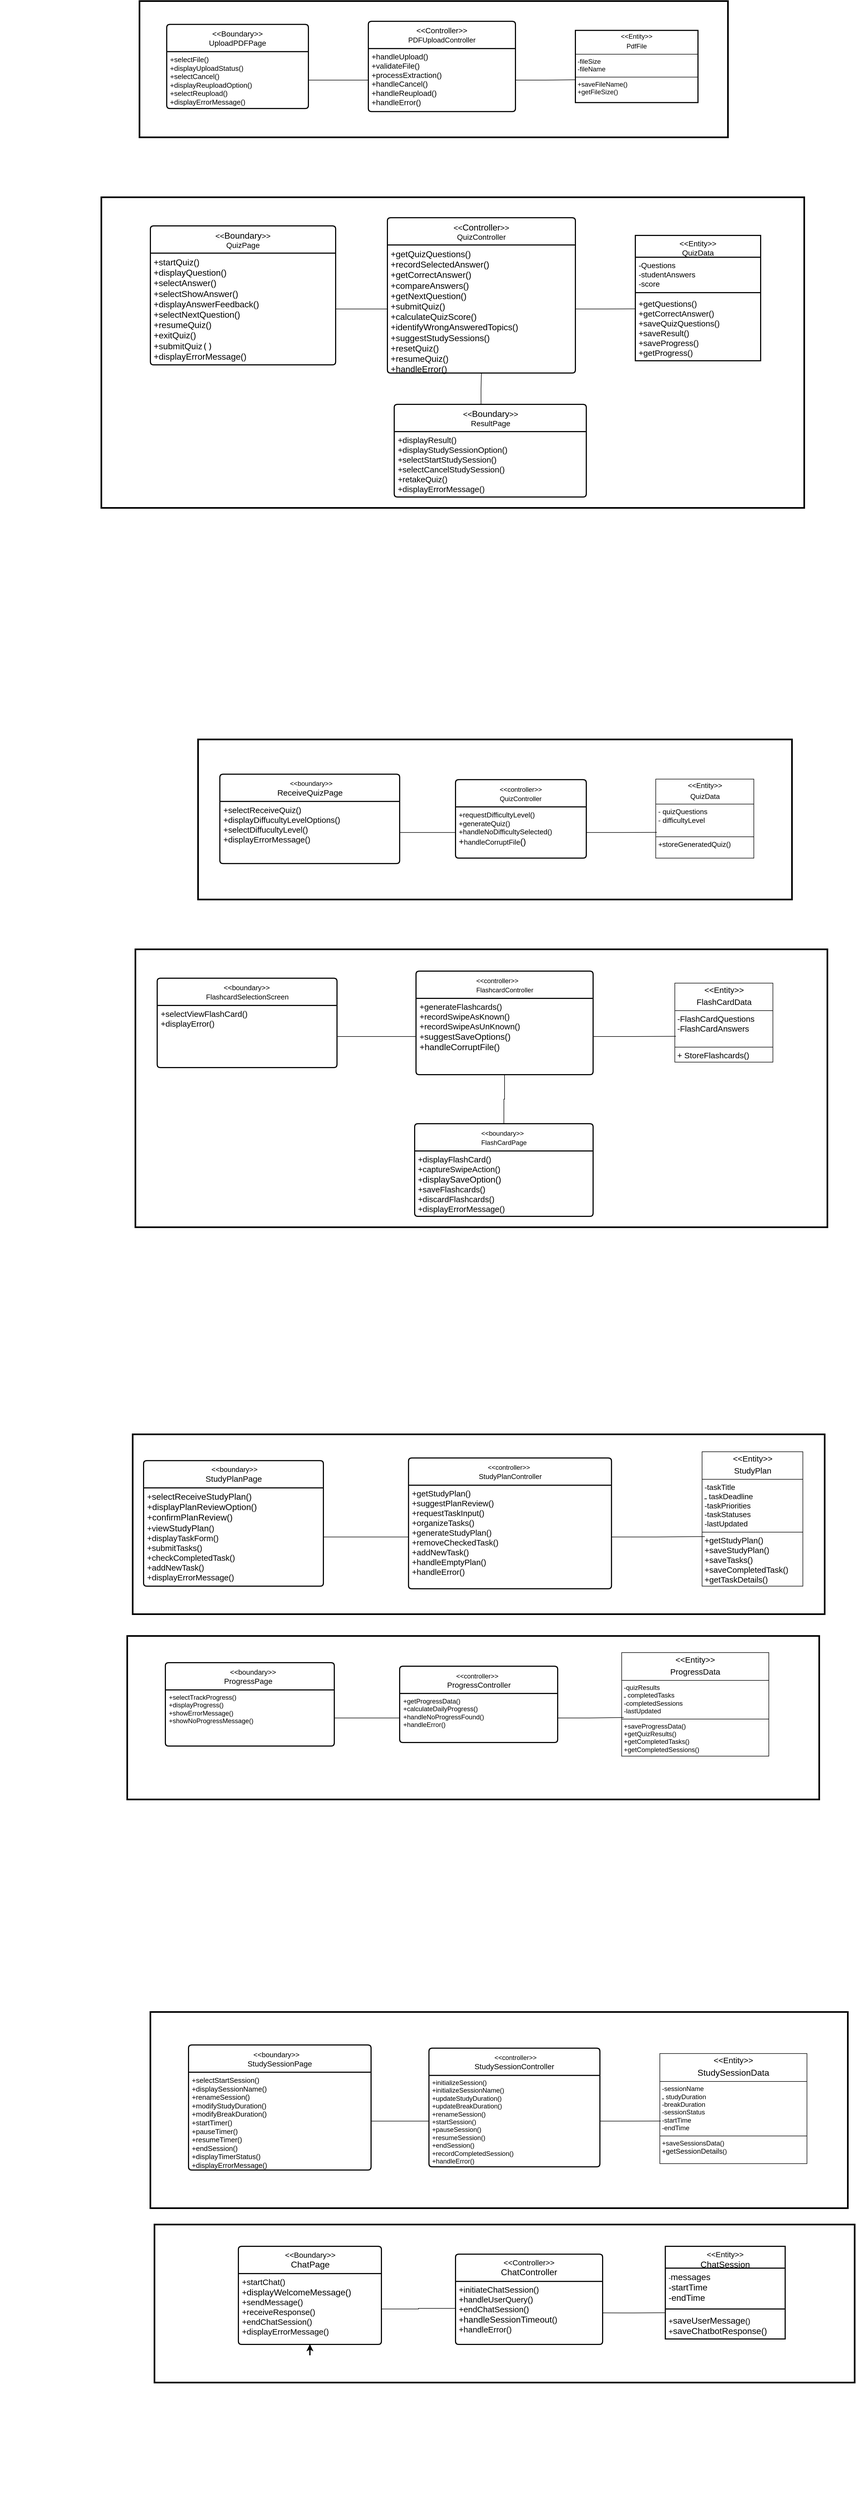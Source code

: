 <mxfile version="26.2.14">
  <diagram name="Page-1" id="e56a1550-8fbb-45ad-956c-1786394a9013">
    <mxGraphModel dx="4563" dy="908" grid="1" gridSize="10" guides="1" tooltips="1" connect="1" arrows="1" fold="1" page="1" pageScale="1" pageWidth="1100" pageHeight="850" background="none" math="0" shadow="0">
      <root>
        <mxCell id="0" />
        <mxCell id="1" parent="0" />
        <mxCell id="l_nzm8aYYMq2d200SgV5-22" value="" style="rounded=0;whiteSpace=wrap;html=1;strokeColor=#000000;strokeWidth=3;" parent="1" vertex="1">
          <mxGeometry x="-2702.5" y="1434.86" width="1090" height="293.74" as="geometry" />
        </mxCell>
        <mxCell id="l_nzm8aYYMq2d200SgV5-20" value="" style="rounded=0;whiteSpace=wrap;html=1;strokeWidth=3;" parent="1" vertex="1">
          <mxGeometry x="-2880" y="440" width="1290" height="570" as="geometry" />
        </mxCell>
        <mxCell id="l_nzm8aYYMq2d200SgV5-17" value="" style="rounded=0;whiteSpace=wrap;html=1;strokeColor=#000000;strokeWidth=3;" parent="1" vertex="1">
          <mxGeometry x="-2810" y="80" width="1080" height="250" as="geometry" />
        </mxCell>
        <mxCell id="aW1EL9rklJhH-4EWhwkh-1" value="&amp;lt;&amp;lt;Boundary&amp;gt;&amp;gt;&lt;div&gt;UploadPDFPage&lt;/div&gt;" style="swimlane;childLayout=stackLayout;horizontal=1;startSize=50;horizontalStack=0;rounded=1;fontSize=14;fontStyle=0;strokeWidth=2;resizeParent=0;resizeLast=1;shadow=0;align=center;arcSize=4;whiteSpace=wrap;html=1;labelBackgroundColor=none;" parent="1" vertex="1">
          <mxGeometry x="-2760" y="122.81" width="260" height="154.37" as="geometry" />
        </mxCell>
        <mxCell id="aW1EL9rklJhH-4EWhwkh-2" value="&lt;font style=&quot;font-size: 13px;&quot;&gt;+selectFile()&lt;br&gt;+displayUploadStatus()&lt;br&gt;&lt;font&gt;+&lt;/font&gt;&lt;font&gt;selectCancel&lt;/font&gt;&lt;font&gt;()&lt;/font&gt;&lt;/font&gt;&lt;div&gt;&lt;font style=&quot;font-size: 13px;&quot;&gt;+displayReuploadOption()&lt;br&gt;&lt;/font&gt;&lt;div&gt;&lt;font style=&quot;font-size: 13px;&quot;&gt;+selectReupload()&lt;br&gt;&lt;/font&gt;&lt;/div&gt;&lt;div&gt;&lt;font style=&quot;font-size: 13px;&quot;&gt;&lt;font&gt;+&lt;/font&gt;displayErrorMessage()&lt;/font&gt;&lt;/div&gt;&lt;div&gt;&lt;font style=&quot;font-size: 13px;&quot;&gt;&lt;br&gt;&lt;/font&gt;&lt;/div&gt;&lt;div&gt;&lt;font style=&quot;font-size: 13px;&quot;&gt;&lt;br&gt;&lt;/font&gt;&lt;/div&gt;&lt;div&gt;&lt;font style=&quot;font-size: 13px;&quot;&gt;&lt;br&gt;&lt;/font&gt;&lt;/div&gt;&lt;div&gt;&lt;font&gt;&lt;code data-end=&quot;361&quot; data-start=&quot;347&quot;&gt;&lt;font style=&quot;font-size: 13px;&quot; face=&quot;Verdana&quot;&gt;&lt;br&gt;&lt;/font&gt;&lt;/code&gt;&lt;/font&gt;&lt;/div&gt;&lt;div&gt;&lt;font style=&quot;font-size: 16px;&quot;&gt;&lt;code data-end=&quot;361&quot; data-start=&quot;347&quot;&gt;&lt;br&gt;&lt;/code&gt;&lt;/font&gt;&lt;/div&gt;&lt;/div&gt;" style="align=left;strokeColor=none;fillColor=none;spacingLeft=4;spacingRight=4;fontSize=12;verticalAlign=top;resizable=0;rotatable=0;part=1;html=1;whiteSpace=wrap;labelBackgroundColor=none;strokeWidth=2;" parent="aW1EL9rklJhH-4EWhwkh-1" vertex="1">
          <mxGeometry y="50" width="260" height="104.37" as="geometry" />
        </mxCell>
        <mxCell id="aW1EL9rklJhH-4EWhwkh-3" style="edgeStyle=orthogonalEdgeStyle;rounded=0;orthogonalLoop=1;jettySize=auto;html=1;exitX=0.5;exitY=1;exitDx=0;exitDy=0;labelBackgroundColor=none;fontColor=default;strokeWidth=2;" parent="aW1EL9rklJhH-4EWhwkh-1" edge="1">
          <mxGeometry relative="1" as="geometry">
            <mxPoint x="120" y="393.74" as="sourcePoint" />
            <mxPoint x="120" y="393.74" as="targetPoint" />
          </mxGeometry>
        </mxCell>
        <mxCell id="aW1EL9rklJhH-4EWhwkh-4" style="edgeStyle=orthogonalEdgeStyle;rounded=0;orthogonalLoop=1;jettySize=auto;html=1;exitX=0.5;exitY=1;exitDx=0;exitDy=0;labelBackgroundColor=none;fontColor=default;strokeWidth=2;" parent="aW1EL9rklJhH-4EWhwkh-1" edge="1">
          <mxGeometry relative="1" as="geometry">
            <mxPoint x="120" y="393.74" as="sourcePoint" />
            <mxPoint x="120" y="393.74" as="targetPoint" />
          </mxGeometry>
        </mxCell>
        <mxCell id="aW1EL9rklJhH-4EWhwkh-5" style="edgeStyle=orthogonalEdgeStyle;rounded=0;orthogonalLoop=1;jettySize=auto;html=1;exitX=0.5;exitY=1;exitDx=0;exitDy=0;labelBackgroundColor=none;fontColor=default;strokeWidth=2;" parent="aW1EL9rklJhH-4EWhwkh-1" edge="1">
          <mxGeometry relative="1" as="geometry">
            <mxPoint x="120" y="393.74" as="sourcePoint" />
            <mxPoint x="120" y="393.74" as="targetPoint" />
          </mxGeometry>
        </mxCell>
        <mxCell id="aW1EL9rklJhH-4EWhwkh-6" value="&lt;span style=&quot;caret-color: rgb(0, 0, 0); color: rgb(0, 0, 0); font-family: Helvetica; font-size: 14px; font-style: normal; font-variant-caps: normal; font-weight: 400; letter-spacing: normal; orphans: auto; text-align: center; text-indent: 0px; text-transform: none; white-space: normal; widows: auto; word-spacing: 0px; -webkit-text-stroke-width: 0px; background-color: rgb(251, 251, 251); text-decoration: none; display: inline !important; float: none;&quot;&gt;&amp;lt;&amp;lt;&lt;span style=&quot;text-align: start; font-size: medium;&quot;&gt;Boundary&lt;/span&gt;&amp;gt;&amp;gt;&lt;/span&gt;&lt;div style=&quot;caret-color: rgb(0, 0, 0); color: rgb(0, 0, 0); font-family: Helvetica; font-size: 14px; font-style: normal; font-variant-caps: normal; font-weight: 400; letter-spacing: normal; orphans: auto; text-align: center; text-indent: 0px; text-transform: none; white-space: normal; widows: auto; word-spacing: 0px; -webkit-text-stroke-width: 0px; text-decoration: none;&quot;&gt;&lt;span style=&quot;text-align: start;&quot;&gt;QuizPage&lt;/span&gt;&lt;/div&gt;" style="swimlane;childLayout=stackLayout;horizontal=1;startSize=50;horizontalStack=0;rounded=1;fontSize=14;fontStyle=1;strokeWidth=2;resizeParent=0;resizeLast=1;shadow=0;dashed=0;align=center;arcSize=4;whiteSpace=wrap;html=1;labelBackgroundColor=none;" parent="1" vertex="1">
          <mxGeometry x="-2790" y="492.5" width="340" height="255" as="geometry" />
        </mxCell>
        <mxCell id="aW1EL9rklJhH-4EWhwkh-7" value="&lt;font style=&quot;font-size: 16px;&quot;&gt;+startQuiz()&lt;/font&gt;&lt;div&gt;&lt;font style=&quot;font-size: 16px;&quot;&gt;+&lt;font face=&quot;Helvetica&quot;&gt;displayQuestion&lt;/font&gt;()&lt;br&gt;&lt;/font&gt;&lt;div&gt;&lt;font style=&quot;font-size: 16px;&quot;&gt;+selectAnswer()&lt;/font&gt;&lt;/div&gt;&lt;div&gt;&lt;font style=&quot;font-size: 16px;&quot;&gt;+selectShowAnswer()&lt;/font&gt;&lt;/div&gt;&lt;div&gt;&lt;font style=&quot;font-size: 16px;&quot;&gt;+displayAnswerFeedback()&lt;br&gt;&lt;/font&gt;&lt;/div&gt;&lt;div&gt;&lt;font style=&quot;font-size: 16px;&quot;&gt;+selectNextQuestion()&lt;/font&gt;&lt;/div&gt;&lt;div&gt;&lt;font style=&quot;font-size: 16px;&quot;&gt;+resumeQuiz()&lt;/font&gt;&lt;/div&gt;&lt;div&gt;&lt;font style=&quot;font-size: 16px;&quot;&gt;&lt;div&gt;+exitQuiz()&lt;/div&gt;&lt;div&gt;+submitQuiz&lt;font face=&quot;monospace&quot;&gt;()&lt;/font&gt;&lt;/div&gt;&lt;/font&gt;&lt;/div&gt;&lt;div&gt;&lt;font style=&quot;font-size: 16px;&quot;&gt;+displayErrorMessage()&amp;nbsp;&lt;/font&gt;&lt;/div&gt;&lt;div&gt;&lt;br&gt;&lt;/div&gt;&lt;/div&gt;" style="align=left;strokeColor=none;fillColor=none;spacingLeft=4;spacingRight=4;fontSize=12;verticalAlign=top;resizable=0;rotatable=0;part=1;html=1;whiteSpace=wrap;labelBackgroundColor=none;strokeWidth=2;" parent="aW1EL9rklJhH-4EWhwkh-6" vertex="1">
          <mxGeometry y="50" width="340" height="205" as="geometry" />
        </mxCell>
        <mxCell id="aW1EL9rklJhH-4EWhwkh-8" style="edgeStyle=orthogonalEdgeStyle;rounded=0;orthogonalLoop=1;jettySize=auto;html=1;exitX=0.5;exitY=1;exitDx=0;exitDy=0;labelBackgroundColor=none;fontColor=default;strokeWidth=2;" parent="aW1EL9rklJhH-4EWhwkh-6" edge="1">
          <mxGeometry relative="1" as="geometry">
            <mxPoint x="1037.5" y="807.5" as="sourcePoint" />
            <mxPoint x="1037.5" y="807.5" as="targetPoint" />
          </mxGeometry>
        </mxCell>
        <mxCell id="aW1EL9rklJhH-4EWhwkh-9" value="&lt;span style=&quot;caret-color: rgb(0, 0, 0); color: rgb(0, 0, 0); font-family: Helvetica; font-size: 14px; font-style: normal; font-variant-caps: normal; letter-spacing: normal; orphans: auto; text-align: center; text-indent: 0px; text-transform: none; white-space: normal; widows: auto; word-spacing: 0px; -webkit-text-stroke-width: 0px; text-decoration: none; font-weight: 400; background-color: rgb(251, 251, 251); float: none; display: inline !important;&quot;&gt;&amp;lt;&amp;lt;&lt;span style=&quot;text-align: start; font-size: medium;&quot;&gt;Controller&lt;/span&gt;&amp;gt;&amp;gt;&lt;/span&gt;&lt;div style=&quot;caret-color: rgb(0, 0, 0); color: rgb(0, 0, 0); font-family: Helvetica; font-size: 14px; font-style: normal; font-variant-caps: normal; letter-spacing: normal; orphans: auto; text-align: center; text-indent: 0px; text-transform: none; white-space: normal; widows: auto; word-spacing: 0px; -webkit-text-stroke-width: 0px; text-decoration: none; font-weight: 400;&quot;&gt;&lt;span style=&quot;text-align: start;&quot;&gt;QuizController&lt;/span&gt;&lt;/div&gt;" style="swimlane;childLayout=stackLayout;horizontal=1;startSize=50;horizontalStack=0;rounded=1;fontSize=14;fontStyle=1;strokeWidth=2;resizeParent=0;resizeLast=1;shadow=0;dashed=0;align=center;arcSize=4;whiteSpace=wrap;html=1;labelBackgroundColor=none;" parent="1" vertex="1">
          <mxGeometry x="-2355" y="477.5" width="345" height="285" as="geometry" />
        </mxCell>
        <mxCell id="aW1EL9rklJhH-4EWhwkh-10" value="&lt;font style=&quot;font-size: 16px;&quot;&gt;+getQuizQuestions()&lt;/font&gt;&lt;div&gt;&lt;div&gt;&lt;font style=&quot;font-size: 16px;&quot;&gt;+recordSelectedAnswer()&lt;br&gt;&lt;/font&gt;&lt;/div&gt;&lt;div&gt;&lt;font style=&quot;font-size: 16px;&quot;&gt;&lt;font&gt;+&lt;/font&gt;getCorrectAnswer()&lt;/font&gt;&lt;/div&gt;&lt;div&gt;&lt;font style=&quot;font-size: 16px;&quot;&gt;+compareAnswers()&lt;br&gt;&lt;/font&gt;&lt;/div&gt;&lt;div&gt;&lt;font style=&quot;font-size: 16px;&quot;&gt;+get&lt;/font&gt;&lt;span style=&quot;font-size: 16px;&quot;&gt;NextQuestion()&lt;/span&gt;&lt;/div&gt;&lt;div&gt;&lt;font style=&quot;font-size: 16px;&quot;&gt;+&lt;/font&gt;&lt;span style=&quot;font-size: medium;&quot;&gt;submitQuiz()&lt;/span&gt;&lt;/div&gt;&lt;div&gt;&lt;font style=&quot;font-size: 16px;&quot;&gt;+calculateQuizScore()&lt;/font&gt;&lt;/div&gt;&lt;div&gt;&lt;font style=&quot;font-size: 16px;&quot;&gt;+&lt;/font&gt;&lt;span style=&quot;font-size: medium;&quot;&gt;identifyWrongAnsweredTopics&lt;/span&gt;&lt;span style=&quot;font-size: 16px;&quot;&gt;()&lt;/span&gt;&lt;/div&gt;&lt;div&gt;&lt;font style=&quot;font-size: 16px;&quot;&gt;&lt;font&gt;+&lt;/font&gt;suggestStudySessions()&lt;/font&gt;&lt;/div&gt;&lt;div&gt;&lt;font style=&quot;font-size: 16px;&quot;&gt;+resetQuiz()&lt;/font&gt;&lt;/div&gt;&lt;div&gt;&lt;font style=&quot;font-size: 16px;&quot;&gt;+resumeQuiz()&lt;/font&gt;&lt;/div&gt;&lt;div&gt;&lt;font style=&quot;font-size: 16px;&quot;&gt;&lt;div style=&quot;font-size: 12px;&quot;&gt;&lt;font style=&quot;font-size: 16px;&quot;&gt;+handleError()&lt;/font&gt;&lt;/div&gt;&lt;div&gt;&lt;font style=&quot;font-size: 16px;&quot;&gt;&lt;br&gt;&lt;/font&gt;&lt;/div&gt;&lt;/font&gt;&lt;/div&gt;&lt;div&gt;&lt;font style=&quot;font-size: 16px;&quot;&gt;&lt;br&gt;&lt;/font&gt;&lt;/div&gt;&lt;div&gt;&lt;br&gt;&lt;/div&gt;&lt;/div&gt;" style="align=left;strokeColor=none;fillColor=none;spacingLeft=4;spacingRight=4;fontSize=12;verticalAlign=top;resizable=0;rotatable=0;part=1;html=1;whiteSpace=wrap;labelBackgroundColor=none;strokeWidth=2;" parent="aW1EL9rklJhH-4EWhwkh-9" vertex="1">
          <mxGeometry y="50" width="345" height="235" as="geometry" />
        </mxCell>
        <mxCell id="aW1EL9rklJhH-4EWhwkh-11" style="edgeStyle=orthogonalEdgeStyle;rounded=0;orthogonalLoop=1;jettySize=auto;html=1;exitX=0.5;exitY=1;exitDx=0;exitDy=0;labelBackgroundColor=none;fontColor=default;strokeWidth=0;" parent="aW1EL9rklJhH-4EWhwkh-9" edge="1">
          <mxGeometry relative="1" as="geometry">
            <mxPoint x="595" y="665" as="sourcePoint" />
            <mxPoint x="595" y="665" as="targetPoint" />
          </mxGeometry>
        </mxCell>
        <mxCell id="aW1EL9rklJhH-4EWhwkh-12" value="&lt;span style=&quot;font-size: 14px; font-weight: 400;&quot;&gt;&amp;lt;&amp;lt;Entity&amp;gt;&amp;gt;&lt;/span&gt;&lt;div style=&quot;font-size: 14px; font-weight: 400;&quot;&gt;&lt;span style=&quot;text-align: start;&quot;&gt;QuizData&lt;/span&gt;&lt;/div&gt;" style="swimlane;fontStyle=1;align=center;verticalAlign=top;childLayout=stackLayout;horizontal=1;startSize=40;horizontalStack=0;resizeParent=1;resizeParentMax=0;resizeLast=0;collapsible=1;marginBottom=0;whiteSpace=wrap;html=1;strokeWidth=2;" parent="1" vertex="1">
          <mxGeometry x="-1900" y="510.0" width="230" height="230" as="geometry" />
        </mxCell>
        <mxCell id="aW1EL9rklJhH-4EWhwkh-13" value="&lt;div&gt;&lt;font style=&quot;font-size: 14px;&quot;&gt;-Questions&lt;br&gt;&lt;/font&gt;&lt;/div&gt;&lt;div&gt;&lt;font style=&quot;font-size: 14px;&quot;&gt;-studentAnswers&lt;/font&gt;&lt;/div&gt;&lt;div&gt;&lt;font style=&quot;font-size: 14px;&quot;&gt;-score&lt;/font&gt;&lt;/div&gt;&lt;div&gt;&lt;br&gt;&lt;/div&gt;&lt;div&gt;&lt;br&gt;&lt;/div&gt;" style="text;strokeColor=none;fillColor=none;align=left;verticalAlign=top;spacingLeft=4;spacingRight=4;overflow=hidden;rotatable=0;points=[[0,0.5],[1,0.5]];portConstraint=eastwest;whiteSpace=wrap;html=1;strokeWidth=2;" parent="aW1EL9rklJhH-4EWhwkh-12" vertex="1">
          <mxGeometry y="40" width="230" height="60" as="geometry" />
        </mxCell>
        <mxCell id="aW1EL9rklJhH-4EWhwkh-14" value="" style="line;strokeWidth=2;fillColor=none;align=left;verticalAlign=middle;spacingTop=-1;spacingLeft=3;spacingRight=3;rotatable=0;labelPosition=right;points=[];portConstraint=eastwest;strokeColor=inherit;" parent="aW1EL9rklJhH-4EWhwkh-12" vertex="1">
          <mxGeometry y="100" width="230" height="10" as="geometry" />
        </mxCell>
        <mxCell id="aW1EL9rklJhH-4EWhwkh-15" value="&lt;div&gt;&lt;font style=&quot;font-size: 15px;&quot;&gt;+getQuestions()&lt;/font&gt;&lt;/div&gt;&lt;div&gt;&lt;font style=&quot;font-size: 15px;&quot;&gt;+getCorrectAnswer()&lt;/font&gt;&lt;/div&gt;&lt;div&gt;&lt;font style=&quot;font-size: 15px;&quot;&gt;+saveQuizQuestions()&lt;/font&gt;&lt;/div&gt;&lt;div&gt;&lt;font style=&quot;font-size: 15px;&quot;&gt;+saveResult()&amp;nbsp;&lt;/font&gt;&lt;/div&gt;&lt;div&gt;&lt;span style=&quot;font-size: 15px;&quot;&gt;+&lt;/span&gt;&lt;font style=&quot;font-size: 15px;&quot;&gt;saveProgress()&lt;/font&gt;&lt;/div&gt;&lt;div&gt;&lt;font style=&quot;font-size: 15px;&quot;&gt;&lt;font&gt;+&lt;/font&gt;getProgress()&lt;/font&gt;&lt;/div&gt;" style="text;strokeColor=none;fillColor=none;align=left;verticalAlign=top;spacingLeft=4;spacingRight=4;overflow=hidden;rotatable=0;points=[[0,0.5],[1,0.5]];portConstraint=eastwest;whiteSpace=wrap;html=1;strokeWidth=2;" parent="aW1EL9rklJhH-4EWhwkh-12" vertex="1">
          <mxGeometry y="110" width="230" height="120" as="geometry" />
        </mxCell>
        <mxCell id="aW1EL9rklJhH-4EWhwkh-20" value="&amp;lt;&amp;lt;Controller&amp;gt;&amp;gt;&lt;div&gt;&lt;span style=&quot;text-align: start;&quot;&gt;&lt;font style=&quot;font-size: 13px;&quot;&gt;PDFUploadController&lt;/font&gt;&lt;/span&gt;&lt;/div&gt;" style="swimlane;childLayout=stackLayout;horizontal=1;startSize=50;horizontalStack=0;rounded=1;fontSize=14;fontStyle=0;strokeWidth=2;resizeParent=0;resizeLast=1;shadow=0;dashed=0;align=center;arcSize=4;whiteSpace=wrap;html=1;labelBackgroundColor=none;" parent="1" vertex="1">
          <mxGeometry x="-2390" y="117.18" width="270" height="165.63" as="geometry" />
        </mxCell>
        <mxCell id="aW1EL9rklJhH-4EWhwkh-21" value="&lt;font style=&quot;font-size: 14px;&quot;&gt;&lt;font&gt;&lt;font&gt;+handleUpload()&lt;/font&gt;&lt;/font&gt;&lt;font&gt;&lt;br&gt;&lt;font&gt;+validateFile()&lt;/font&gt;&lt;/font&gt;&lt;/font&gt;&lt;div&gt;&lt;font&gt;&lt;font style=&quot;font-size: 14px;&quot;&gt;+processExtraction()&lt;br&gt;&lt;/font&gt;&lt;/font&gt;&lt;div&gt;&lt;font style=&quot;font-size: 14px;&quot;&gt;+handleCancel()&lt;/font&gt;&lt;/div&gt;&lt;div&gt;&lt;font style=&quot;font-size: 14px;&quot;&gt;+handleReupload()&lt;/font&gt;&lt;/div&gt;&lt;/div&gt;&lt;div&gt;&lt;font style=&quot;font-size: 14px;&quot;&gt;+handleError()&lt;/font&gt;&lt;/div&gt;" style="align=left;strokeColor=none;fillColor=none;spacingLeft=4;spacingRight=4;fontSize=12;verticalAlign=top;resizable=0;rotatable=0;part=1;html=1;whiteSpace=wrap;labelBackgroundColor=none;strokeWidth=2;" parent="aW1EL9rklJhH-4EWhwkh-20" vertex="1">
          <mxGeometry y="50" width="270" height="115.63" as="geometry" />
        </mxCell>
        <mxCell id="aW1EL9rklJhH-4EWhwkh-94" style="edgeStyle=orthogonalEdgeStyle;rounded=0;orthogonalLoop=1;jettySize=auto;html=1;exitX=1;exitY=0.5;exitDx=0;exitDy=0;entryX=0;entryY=0.5;entryDx=0;entryDy=0;endArrow=none;endFill=0;startFill=0;" parent="1" source="aW1EL9rklJhH-4EWhwkh-7" target="aW1EL9rklJhH-4EWhwkh-10" edge="1">
          <mxGeometry relative="1" as="geometry">
            <mxPoint x="-2460" y="593.28" as="sourcePoint" />
          </mxGeometry>
        </mxCell>
        <mxCell id="Gpb7fU793gpHVbxL4HnN-2" value="&lt;div style=&quot;text-align: start;&quot;&gt;&lt;span style=&quot;font-size: 12px; font-weight: 400;&quot;&gt;&amp;nbsp; &amp;nbsp; &amp;nbsp; &amp;nbsp;&amp;lt;&amp;lt;boundary&amp;gt;&amp;gt;&lt;/span&gt;&lt;/div&gt;&lt;div style=&quot;text-align: start;&quot;&gt;&lt;span style=&quot;font-weight: 400;&quot;&gt;&lt;font style=&quot;font-size: 15px;&quot;&gt;ReceiveQuizPage&lt;/font&gt;&lt;/span&gt;&lt;br&gt;&lt;/div&gt;" style="swimlane;childLayout=stackLayout;horizontal=1;startSize=50;horizontalStack=0;rounded=1;fontSize=14;fontStyle=1;strokeWidth=2;resizeParent=0;resizeLast=1;shadow=0;dashed=0;align=center;arcSize=4;whiteSpace=wrap;html=1;labelBackgroundColor=none;" parent="1" vertex="1">
          <mxGeometry x="-2662.5" y="1498.6" width="330" height="164.06" as="geometry" />
        </mxCell>
        <mxCell id="Gpb7fU793gpHVbxL4HnN-3" value="&lt;div&gt;&lt;div&gt;&lt;font style=&quot;font-size: 15px;&quot;&gt;+selectReceiveQuiz()&lt;/font&gt;&lt;/div&gt;&lt;div&gt;&lt;font style=&quot;font-size: 15px;&quot;&gt;&lt;font&gt;+&lt;font&gt;display&lt;/font&gt;&lt;/font&gt;&lt;font&gt;DiffucultyLevelOptions&lt;/font&gt;()&amp;nbsp;&lt;/font&gt;&lt;/div&gt;&lt;div&gt;&lt;font style=&quot;font-size: 15px;&quot;&gt;+selectDiffucultyLevel()&lt;/font&gt;&lt;/div&gt;&lt;div&gt;&lt;font style=&quot;font-size: 15px;&quot;&gt;+displayErrorMessage()&lt;/font&gt;&lt;/div&gt;&lt;/div&gt;&lt;div&gt;&lt;span style=&quot;font-size: medium;&quot;&gt;&lt;br&gt;&lt;/span&gt;&lt;/div&gt;" style="align=left;strokeColor=none;fillColor=none;spacingLeft=4;spacingRight=4;fontSize=12;verticalAlign=top;resizable=0;rotatable=0;part=1;html=1;whiteSpace=wrap;labelBackgroundColor=none;strokeWidth=2;" parent="Gpb7fU793gpHVbxL4HnN-2" vertex="1">
          <mxGeometry y="50" width="330" height="114.06" as="geometry" />
        </mxCell>
        <mxCell id="Gpb7fU793gpHVbxL4HnN-4" style="edgeStyle=orthogonalEdgeStyle;rounded=0;orthogonalLoop=1;jettySize=auto;html=1;exitX=0.5;exitY=1;exitDx=0;exitDy=0;labelBackgroundColor=none;fontColor=default;strokeWidth=2;" parent="Gpb7fU793gpHVbxL4HnN-2" edge="1">
          <mxGeometry relative="1" as="geometry">
            <mxPoint x="-280" y="818.9" as="sourcePoint" />
            <mxPoint x="-280" y="818.9" as="targetPoint" />
          </mxGeometry>
        </mxCell>
        <mxCell id="Gpb7fU793gpHVbxL4HnN-5" value="&lt;div style=&quot;text-align: start;&quot;&gt;&lt;span style=&quot;font-size: 12px; font-weight: 400;&quot;&gt;&amp;lt;&amp;lt;controller&amp;gt;&amp;gt;&lt;/span&gt;&lt;/div&gt;&lt;div style=&quot;text-align: start;&quot;&gt;&lt;span style=&quot;font-size: 12px; font-weight: 400;&quot;&gt;QuizController&lt;/span&gt;&lt;/div&gt;" style="swimlane;childLayout=stackLayout;horizontal=1;startSize=50;horizontalStack=0;rounded=1;fontSize=14;fontStyle=1;strokeWidth=2;resizeParent=0;resizeLast=1;shadow=0;dashed=0;align=center;arcSize=4;whiteSpace=wrap;html=1;labelBackgroundColor=none;" parent="1" vertex="1">
          <mxGeometry x="-2230" y="1508.6" width="240" height="144.06" as="geometry" />
        </mxCell>
        <mxCell id="Gpb7fU793gpHVbxL4HnN-6" value="&lt;div&gt;&lt;span style=&quot;font-size: 13px;&quot;&gt;+requestDifficultyLevel()&lt;/span&gt;&lt;br&gt;&lt;/div&gt;&lt;div&gt;&lt;font style=&quot;font-size: 13px;&quot;&gt;+generateQuiz()&lt;/font&gt;&lt;/div&gt;&lt;div&gt;&lt;font style=&quot;font-size: 13px;&quot;&gt;+handleNoDifficultySelected()&lt;/font&gt;&lt;/div&gt;&lt;div&gt;&lt;span style=&quot;font-size: medium;&quot;&gt;+&lt;/span&gt;&lt;font style=&quot;font-size: 13px;&quot;&gt;handleCorruptFile&lt;/font&gt;&lt;span style=&quot;font-size: medium;&quot;&gt;()&lt;/span&gt;&lt;br&gt;&lt;/div&gt;" style="align=left;strokeColor=none;fillColor=none;spacingLeft=4;spacingRight=4;fontSize=12;verticalAlign=top;resizable=0;rotatable=0;part=1;html=1;whiteSpace=wrap;labelBackgroundColor=none;strokeWidth=2;" parent="Gpb7fU793gpHVbxL4HnN-5" vertex="1">
          <mxGeometry y="50" width="240" height="94.06" as="geometry" />
        </mxCell>
        <mxCell id="Gpb7fU793gpHVbxL4HnN-7" style="edgeStyle=orthogonalEdgeStyle;rounded=0;orthogonalLoop=1;jettySize=auto;html=1;exitX=0.5;exitY=1;exitDx=0;exitDy=0;labelBackgroundColor=none;fontColor=default;strokeWidth=2;" parent="Gpb7fU793gpHVbxL4HnN-5" edge="1">
          <mxGeometry relative="1" as="geometry">
            <mxPoint x="-260" y="370.46" as="sourcePoint" />
            <mxPoint x="-260" y="370.46" as="targetPoint" />
          </mxGeometry>
        </mxCell>
        <mxCell id="Gpb7fU793gpHVbxL4HnN-15" value="&lt;p style=&quot;margin:0px;margin-top:4px;text-align:center;&quot;&gt;&lt;font style=&quot;font-size: 13px;&quot;&gt;&amp;lt;&amp;lt;Entity&amp;gt;&amp;gt;&lt;/font&gt;&lt;/p&gt;&lt;p style=&quot;margin:0px;margin-top:4px;text-align:center;&quot;&gt;&lt;font style=&quot;font-size: 13px;&quot;&gt;QuizData&lt;/font&gt;&lt;/p&gt;&lt;hr size=&quot;1&quot; style=&quot;border-style:solid;&quot;&gt;&lt;p style=&quot;margin:0px;margin-left:4px;&quot;&gt;&lt;font&gt;&lt;font style=&quot;font-size: 13px;&quot;&gt;- quizQuestions&lt;/font&gt;&lt;/font&gt;&lt;/p&gt;&lt;p style=&quot;margin:0px;margin-left:4px;&quot;&gt;&lt;font&gt;&lt;font style=&quot;font-size: 13px;&quot;&gt;- difficultyLevel&lt;/font&gt;&lt;/font&gt;&lt;/p&gt;&lt;p style=&quot;margin:0px;margin-left:4px;&quot;&gt;&lt;font style=&quot;font-size: 13px;&quot;&gt;&lt;br&gt;&lt;/font&gt;&lt;/p&gt;&lt;hr size=&quot;1&quot; style=&quot;border-style:solid;&quot;&gt;&lt;p style=&quot;margin:0px;margin-left:4px;&quot;&gt;&lt;font style=&quot;font-size: 13px;&quot;&gt;+storeGeneratedQuiz()&lt;/font&gt;&lt;/p&gt;" style="verticalAlign=top;align=left;overflow=fill;html=1;whiteSpace=wrap;" parent="1" vertex="1">
          <mxGeometry x="-1862.5" y="1507.66" width="180" height="145" as="geometry" />
        </mxCell>
        <mxCell id="YcRZTLKFpLyIj8hgtfCx-5" value="" style="edgeStyle=orthogonalEdgeStyle;rounded=0;orthogonalLoop=1;jettySize=auto;html=1;endArrow=none;startFill=0;exitX=0.452;exitY=0.038;exitDx=0;exitDy=0;exitPerimeter=0;" parent="1" source="YcRZTLKFpLyIj8hgtfCx-1" target="aW1EL9rklJhH-4EWhwkh-10" edge="1">
          <mxGeometry relative="1" as="geometry">
            <mxPoint x="-2182.5" y="885" as="sourcePoint" />
          </mxGeometry>
        </mxCell>
        <mxCell id="YcRZTLKFpLyIj8hgtfCx-1" value="&lt;span style=&quot;caret-color: rgb(0, 0, 0); color: rgb(0, 0, 0); font-family: Helvetica; font-size: 14px; font-style: normal; font-variant-caps: normal; font-weight: 400; letter-spacing: normal; orphans: auto; text-align: center; text-indent: 0px; text-transform: none; white-space: normal; widows: auto; word-spacing: 0px; -webkit-text-stroke-width: 0px; background-color: rgb(251, 251, 251); text-decoration: none; display: inline !important; float: none;&quot;&gt;&amp;lt;&amp;lt;&lt;span style=&quot;text-align: start; font-size: medium;&quot;&gt;Boundary&lt;/span&gt;&amp;gt;&amp;gt;&lt;/span&gt;&lt;div style=&quot;caret-color: rgb(0, 0, 0); color: rgb(0, 0, 0); font-family: Helvetica; font-size: 14px; font-style: normal; font-variant-caps: normal; font-weight: 400; letter-spacing: normal; orphans: auto; text-align: center; text-indent: 0px; text-transform: none; white-space: normal; widows: auto; word-spacing: 0px; -webkit-text-stroke-width: 0px; text-decoration: none;&quot;&gt;&lt;span style=&quot;text-align: start;&quot;&gt;ResultPage&lt;/span&gt;&lt;/div&gt;" style="swimlane;childLayout=stackLayout;horizontal=1;startSize=50;horizontalStack=0;rounded=1;fontSize=14;fontStyle=1;strokeWidth=2;resizeParent=0;resizeLast=1;shadow=0;dashed=0;align=center;arcSize=4;whiteSpace=wrap;html=1;labelBackgroundColor=none;" parent="1" vertex="1">
          <mxGeometry x="-2342.5" y="820" width="352.5" height="170" as="geometry" />
        </mxCell>
        <mxCell id="YcRZTLKFpLyIj8hgtfCx-2" value="&lt;div&gt;&lt;font style=&quot;font-size: 15px;&quot;&gt;+displayResult()&lt;/font&gt;&lt;/div&gt;&lt;div&gt;&lt;font style=&quot;font-size: 15px;&quot;&gt;+displayStudySessionOption()&lt;br&gt;&lt;/font&gt;&lt;/div&gt;&lt;div&gt;&lt;font style=&quot;font-size: 15px;&quot;&gt;+selectStartStudySession()&lt;/font&gt;&lt;/div&gt;&lt;div&gt;&lt;font style=&quot;font-size: 15px;&quot;&gt;+selectCancelStudySession()&lt;/font&gt;&lt;/div&gt;&lt;div&gt;&lt;font style=&quot;font-size: 15px;&quot;&gt;&lt;font&gt;+&lt;/font&gt;retakeQuiz()&lt;/font&gt;&lt;/div&gt;&lt;div&gt;&lt;div&gt;&lt;div&gt;&lt;font style=&quot;font-size: 15px;&quot;&gt;+displayErrorMessage()&amp;nbsp;&lt;/font&gt;&lt;/div&gt;&lt;div&gt;&lt;br&gt;&lt;/div&gt;&lt;/div&gt;&lt;/div&gt;" style="align=left;strokeColor=none;fillColor=none;spacingLeft=4;spacingRight=4;fontSize=12;verticalAlign=top;resizable=0;rotatable=0;part=1;html=1;whiteSpace=wrap;labelBackgroundColor=none;strokeWidth=2;" parent="YcRZTLKFpLyIj8hgtfCx-1" vertex="1">
          <mxGeometry y="50" width="352.5" height="120" as="geometry" />
        </mxCell>
        <mxCell id="YcRZTLKFpLyIj8hgtfCx-3" style="edgeStyle=orthogonalEdgeStyle;rounded=0;orthogonalLoop=1;jettySize=auto;html=1;exitX=0.5;exitY=1;exitDx=0;exitDy=0;labelBackgroundColor=none;fontColor=default;strokeWidth=2;" parent="YcRZTLKFpLyIj8hgtfCx-1" edge="1">
          <mxGeometry relative="1" as="geometry">
            <mxPoint x="-280" y="818.9" as="sourcePoint" />
            <mxPoint x="-280" y="818.9" as="targetPoint" />
          </mxGeometry>
        </mxCell>
        <mxCell id="l_nzm8aYYMq2d200SgV5-5" style="edgeStyle=orthogonalEdgeStyle;rounded=0;orthogonalLoop=1;jettySize=auto;html=1;entryX=0;entryY=0.5;entryDx=0;entryDy=0;endArrow=none;startFill=0;" parent="1" source="Gpb7fU793gpHVbxL4HnN-3" target="Gpb7fU793gpHVbxL4HnN-6" edge="1">
          <mxGeometry relative="1" as="geometry" />
        </mxCell>
        <mxCell id="l_nzm8aYYMq2d200SgV5-6" style="edgeStyle=orthogonalEdgeStyle;rounded=0;orthogonalLoop=1;jettySize=auto;html=1;exitX=1;exitY=0.5;exitDx=0;exitDy=0;entryX=0.011;entryY=0.674;entryDx=0;entryDy=0;entryPerimeter=0;endArrow=none;startFill=0;" parent="1" source="Gpb7fU793gpHVbxL4HnN-6" target="Gpb7fU793gpHVbxL4HnN-15" edge="1">
          <mxGeometry relative="1" as="geometry" />
        </mxCell>
        <mxCell id="l_nzm8aYYMq2d200SgV5-16" value="&lt;p style=&quot;margin:0px;margin-top:4px;text-align:center;&quot;&gt;&amp;lt;&amp;lt;Entity&amp;gt;&amp;gt;&lt;/p&gt;&lt;p style=&quot;margin:0px;margin-top:4px;text-align:center;&quot;&gt;PdfFile&lt;/p&gt;&lt;hr size=&quot;1&quot; style=&quot;border-style:solid;&quot;&gt;&lt;p style=&quot;margin:0px;margin-left:4px;&quot;&gt;-fileSize&lt;/p&gt;&lt;p style=&quot;margin:0px;margin-left:4px;&quot;&gt;-fileName&lt;/p&gt;&lt;hr size=&quot;1&quot; style=&quot;border-style:solid;&quot;&gt;&lt;p style=&quot;margin:0px;margin-left:4px;&quot;&gt;+saveFileName()&lt;/p&gt;&lt;p style=&quot;margin:0px;margin-left:4px;&quot;&gt;+getFileSize()&lt;/p&gt;" style="verticalAlign=top;align=left;overflow=fill;html=1;whiteSpace=wrap;strokeColor=default;strokeWidth=2;" parent="1" vertex="1">
          <mxGeometry x="-2010" y="133.75" width="225" height="132.5" as="geometry" />
        </mxCell>
        <mxCell id="l_nzm8aYYMq2d200SgV5-18" style="edgeStyle=orthogonalEdgeStyle;rounded=0;orthogonalLoop=1;jettySize=auto;html=1;entryX=0;entryY=0.5;entryDx=0;entryDy=0;endArrow=none;startFill=0;" parent="1" source="aW1EL9rklJhH-4EWhwkh-2" target="aW1EL9rklJhH-4EWhwkh-21" edge="1">
          <mxGeometry relative="1" as="geometry" />
        </mxCell>
        <mxCell id="l_nzm8aYYMq2d200SgV5-19" style="edgeStyle=orthogonalEdgeStyle;rounded=0;orthogonalLoop=1;jettySize=auto;html=1;endArrow=none;startFill=0;entryX=0.004;entryY=0.684;entryDx=0;entryDy=0;entryPerimeter=0;" parent="1" source="aW1EL9rklJhH-4EWhwkh-21" target="l_nzm8aYYMq2d200SgV5-16" edge="1">
          <mxGeometry relative="1" as="geometry">
            <mxPoint x="-2020" y="225" as="targetPoint" />
          </mxGeometry>
        </mxCell>
        <mxCell id="l_nzm8aYYMq2d200SgV5-21" style="edgeStyle=orthogonalEdgeStyle;rounded=0;orthogonalLoop=1;jettySize=auto;html=1;entryX=-0.002;entryY=0.206;entryDx=0;entryDy=0;entryPerimeter=0;endArrow=none;startFill=0;" parent="1" source="aW1EL9rklJhH-4EWhwkh-10" target="aW1EL9rklJhH-4EWhwkh-15" edge="1">
          <mxGeometry relative="1" as="geometry" />
        </mxCell>
        <mxCell id="l_nzm8aYYMq2d200SgV5-24" value="" style="rounded=0;whiteSpace=wrap;html=1;strokeColor=#000000;strokeWidth=3;" parent="1" vertex="1">
          <mxGeometry x="-2817.5" y="1820" width="1270" height="510" as="geometry" />
        </mxCell>
        <mxCell id="Gpb7fU793gpHVbxL4HnN-17" value="&lt;div style=&quot;text-align: start;&quot;&gt;&lt;span style=&quot;font-size: 12px; font-weight: 400;&quot;&gt;&amp;lt;&amp;lt;controller&amp;gt;&amp;gt;&lt;/span&gt;&lt;/div&gt;&lt;div style=&quot;text-align: start;&quot;&gt;&lt;span style=&quot;font-size: 12px; font-weight: 400;&quot;&gt;FlashcardController&lt;/span&gt;&lt;/div&gt;" style="swimlane;childLayout=stackLayout;horizontal=1;startSize=50;horizontalStack=0;rounded=1;fontSize=14;fontStyle=1;strokeWidth=2;resizeParent=0;resizeLast=1;shadow=0;dashed=0;align=center;arcSize=4;whiteSpace=wrap;html=1;labelBackgroundColor=none;" parent="1" vertex="1">
          <mxGeometry x="-2302.5" y="1860" width="325" height="190" as="geometry" />
        </mxCell>
        <mxCell id="Gpb7fU793gpHVbxL4HnN-19" style="edgeStyle=orthogonalEdgeStyle;rounded=0;orthogonalLoop=1;jettySize=auto;html=1;exitX=0.5;exitY=1;exitDx=0;exitDy=0;labelBackgroundColor=none;fontColor=default;strokeWidth=2;" parent="Gpb7fU793gpHVbxL4HnN-17" edge="1">
          <mxGeometry relative="1" as="geometry">
            <mxPoint x="-280" y="818.9" as="sourcePoint" />
            <mxPoint x="-280" y="818.9" as="targetPoint" />
          </mxGeometry>
        </mxCell>
        <mxCell id="Gpb7fU793gpHVbxL4HnN-18" value="&lt;div&gt;&lt;div&gt;&lt;font style=&quot;font-size: 15px;&quot;&gt;+generateFlashcards()&lt;/font&gt;&lt;/div&gt;&lt;/div&gt;&lt;div&gt;&lt;font style=&quot;font-size: 15px;&quot;&gt;+recordSwipeAsKnown()&lt;/font&gt;&lt;/div&gt;&lt;div&gt;&lt;font style=&quot;font-size: 15px;&quot;&gt;+recordSwipeAsUnKnown()&lt;/font&gt;&lt;/div&gt;&lt;div&gt;&lt;font style=&quot;font-size: 15px;&quot;&gt;+&lt;/font&gt;&lt;span style=&quot;font-size: medium;&quot;&gt;suggestSaveOptions()&lt;/span&gt;&lt;/div&gt;&lt;div&gt;&lt;span style=&quot;font-size: medium;&quot;&gt;+&lt;/span&gt;&lt;span style=&quot;font-size: medium;&quot;&gt;handleCorruptFile()&lt;/span&gt;&lt;/div&gt;" style="align=left;strokeColor=none;fillColor=none;spacingLeft=4;spacingRight=4;fontSize=12;verticalAlign=top;resizable=0;rotatable=0;part=1;html=1;whiteSpace=wrap;labelBackgroundColor=none;strokeWidth=2;" parent="Gpb7fU793gpHVbxL4HnN-17" vertex="1">
          <mxGeometry y="50" width="325" height="140" as="geometry" />
        </mxCell>
        <mxCell id="Gpb7fU793gpHVbxL4HnN-20" value="&lt;p style=&quot;margin:0px;margin-top:4px;text-align:center;&quot;&gt;&lt;font style=&quot;font-size: 15px;&quot;&gt;&amp;lt;&amp;lt;Entity&amp;gt;&amp;gt;&lt;/font&gt;&lt;/p&gt;&lt;p style=&quot;margin:0px;margin-top:4px;text-align:center;&quot;&gt;&lt;font style=&quot;font-size: 15px;&quot;&gt;FlashCardData&lt;/font&gt;&lt;/p&gt;&lt;hr size=&quot;1&quot; style=&quot;border-style:solid;&quot;&gt;&lt;p style=&quot;margin:0px;margin-left:4px;&quot;&gt;&lt;font style=&quot;font-size: 15px;&quot;&gt;&lt;font&gt;-FlashCardQuestions&lt;/font&gt;&lt;/font&gt;&lt;/p&gt;&lt;p style=&quot;margin:0px;margin-left:4px;&quot;&gt;&lt;font style=&quot;font-size: 15px;&quot;&gt;-FlashCardAnswers&lt;/font&gt;&lt;/p&gt;&lt;p style=&quot;margin:0px;margin-left:4px;&quot;&gt;&lt;font style=&quot;font-size: 15px;&quot;&gt;&lt;br&gt;&lt;/font&gt;&lt;/p&gt;&lt;hr size=&quot;1&quot; style=&quot;border-style:solid;&quot;&gt;&lt;p style=&quot;margin:0px;margin-left:4px;&quot;&gt;&lt;span style=&quot;font-size: 15px;&quot;&gt;+&lt;/span&gt;&lt;span style=&quot;font-size: 15px;&quot;&gt;&amp;nbsp;StoreFlashcards()&lt;/span&gt;&lt;/p&gt;&lt;p style=&quot;margin:0px;margin-left:4px;&quot;&gt;&lt;br&gt;&lt;/p&gt;" style="verticalAlign=top;align=left;overflow=fill;html=1;whiteSpace=wrap;" parent="1" vertex="1">
          <mxGeometry x="-1827.5" y="1882.03" width="180" height="145" as="geometry" />
        </mxCell>
        <mxCell id="Gpb7fU793gpHVbxL4HnN-21" value="&lt;div style=&quot;text-align: start;&quot;&gt;&lt;span style=&quot;font-weight: 400;&quot;&gt;&lt;font style=&quot;font-size: 13px;&quot;&gt;&amp;nbsp; &amp;nbsp; &amp;nbsp; &amp;nbsp; &amp;nbsp;&amp;lt;&amp;lt;boundary&amp;gt;&amp;gt;&lt;/font&gt;&lt;/span&gt;&lt;/div&gt;&lt;div style=&quot;text-align: start;&quot;&gt;&lt;span style=&quot;font-weight: 400;&quot;&gt;&lt;font style=&quot;font-size: 13px;&quot;&gt;FlashcardSelectionScreen&lt;/font&gt;&lt;/span&gt;&lt;br&gt;&lt;/div&gt;" style="swimlane;childLayout=stackLayout;horizontal=1;startSize=50;horizontalStack=0;rounded=1;fontSize=14;fontStyle=1;strokeWidth=2;resizeParent=0;resizeLast=1;shadow=0;dashed=0;align=center;arcSize=4;whiteSpace=wrap;html=1;labelBackgroundColor=none;" parent="1" vertex="1">
          <mxGeometry x="-2777.5" y="1872.97" width="330" height="164.06" as="geometry" />
        </mxCell>
        <mxCell id="Gpb7fU793gpHVbxL4HnN-23" style="edgeStyle=orthogonalEdgeStyle;rounded=0;orthogonalLoop=1;jettySize=auto;html=1;exitX=0.5;exitY=1;exitDx=0;exitDy=0;labelBackgroundColor=none;fontColor=default;strokeWidth=2;" parent="Gpb7fU793gpHVbxL4HnN-21" edge="1">
          <mxGeometry relative="1" as="geometry">
            <mxPoint x="-280" y="818.9" as="sourcePoint" />
            <mxPoint x="-280" y="818.9" as="targetPoint" />
          </mxGeometry>
        </mxCell>
        <mxCell id="Gpb7fU793gpHVbxL4HnN-22" value="&lt;div&gt;&lt;div&gt;&lt;font style=&quot;font-size: 15px;&quot;&gt;+selectViewFlashCard()&lt;/font&gt;&lt;/div&gt;&lt;div&gt;&lt;div&gt;&lt;font style=&quot;font-size: 15px;&quot;&gt;+displayError()&lt;/font&gt;&lt;/div&gt;&lt;/div&gt;&lt;/div&gt;&lt;div&gt;&lt;font style=&quot;font-size: 15px;&quot;&gt;&lt;br&gt;&lt;/font&gt;&lt;/div&gt;&lt;div&gt;&lt;span style=&quot;font-size: medium;&quot;&gt;&lt;br&gt;&lt;/span&gt;&lt;/div&gt;" style="align=left;strokeColor=none;fillColor=none;spacingLeft=4;spacingRight=4;fontSize=12;verticalAlign=top;resizable=0;rotatable=0;part=1;html=1;whiteSpace=wrap;labelBackgroundColor=none;strokeWidth=2;" parent="Gpb7fU793gpHVbxL4HnN-21" vertex="1">
          <mxGeometry y="50" width="330" height="114.06" as="geometry" />
        </mxCell>
        <mxCell id="7PfSHkGLMOXSiiOGqfEs-8" value="&lt;div style=&quot;text-align: start;&quot;&gt;&lt;span style=&quot;font-size: 12px; font-weight: 400;&quot;&gt;&amp;lt;&amp;lt;boundary&amp;gt;&amp;gt;&lt;/span&gt;&lt;/div&gt;&lt;div style=&quot;text-align: start;&quot;&gt;&lt;span style=&quot;font-size: 12px; font-weight: 400;&quot;&gt;FlashCardPage&lt;/span&gt;&lt;/div&gt;" style="swimlane;childLayout=stackLayout;horizontal=1;startSize=50;horizontalStack=0;rounded=1;fontSize=14;fontStyle=1;strokeWidth=2;resizeParent=0;resizeLast=1;shadow=0;dashed=0;align=center;arcSize=4;whiteSpace=wrap;html=1;labelBackgroundColor=none;" parent="1" vertex="1">
          <mxGeometry x="-2305" y="2140" width="327.5" height="170" as="geometry" />
        </mxCell>
        <mxCell id="7PfSHkGLMOXSiiOGqfEs-10" style="edgeStyle=orthogonalEdgeStyle;rounded=0;orthogonalLoop=1;jettySize=auto;html=1;exitX=0.5;exitY=1;exitDx=0;exitDy=0;labelBackgroundColor=none;fontColor=default;strokeWidth=2;" parent="7PfSHkGLMOXSiiOGqfEs-8" edge="1">
          <mxGeometry relative="1" as="geometry">
            <mxPoint x="-280" y="818.9" as="sourcePoint" />
            <mxPoint x="-280" y="818.9" as="targetPoint" />
          </mxGeometry>
        </mxCell>
        <mxCell id="7PfSHkGLMOXSiiOGqfEs-9" value="&lt;div&gt;&lt;div&gt;&lt;span style=&quot;font-size: 15px;&quot;&gt;+displayFlashCard()&lt;/span&gt;&lt;br&gt;&lt;/div&gt;&lt;div&gt;&lt;div&gt;&lt;span style=&quot;font-size: 15px;&quot;&gt;+captureSwipeAction()&lt;/span&gt;&lt;br&gt;&lt;/div&gt;&lt;/div&gt;&lt;/div&gt;&lt;div&gt;&lt;span style=&quot;font-size: 15px;&quot;&gt;+&lt;/span&gt;&lt;span style=&quot;font-size: medium;&quot;&gt;displaySaveOption()&lt;/span&gt;&lt;/div&gt;&lt;div&gt;&lt;div&gt;&lt;span style=&quot;font-size: 15px;&quot;&gt;+saveFlashcards()&lt;/span&gt;&lt;br&gt;&lt;/div&gt;&lt;/div&gt;&lt;div&gt;&lt;font style=&quot;font-size: 15px;&quot;&gt;+&lt;font&gt;discardFlashcards&lt;/font&gt;()&lt;/font&gt;&lt;/div&gt;&lt;div&gt;&lt;font style=&quot;font-size: 15px;&quot;&gt;+&lt;/font&gt;&lt;span style=&quot;font-size: 15px;&quot;&gt;displayErrorMessage()&lt;/span&gt;&lt;/div&gt;" style="align=left;strokeColor=none;fillColor=none;spacingLeft=4;spacingRight=4;fontSize=12;verticalAlign=top;resizable=0;rotatable=0;part=1;html=1;whiteSpace=wrap;labelBackgroundColor=none;strokeWidth=2;" parent="7PfSHkGLMOXSiiOGqfEs-8" vertex="1">
          <mxGeometry y="50" width="327.5" height="120" as="geometry" />
        </mxCell>
        <mxCell id="7PfSHkGLMOXSiiOGqfEs-11" style="edgeStyle=orthogonalEdgeStyle;rounded=0;orthogonalLoop=1;jettySize=auto;html=1;entryX=0;entryY=0.5;entryDx=0;entryDy=0;endArrow=none;startFill=0;" parent="1" source="Gpb7fU793gpHVbxL4HnN-22" target="Gpb7fU793gpHVbxL4HnN-18" edge="1">
          <mxGeometry relative="1" as="geometry" />
        </mxCell>
        <mxCell id="7PfSHkGLMOXSiiOGqfEs-12" style="edgeStyle=orthogonalEdgeStyle;rounded=0;orthogonalLoop=1;jettySize=auto;html=1;entryX=0.011;entryY=0.673;entryDx=0;entryDy=0;entryPerimeter=0;endArrow=none;startFill=0;" parent="1" source="Gpb7fU793gpHVbxL4HnN-18" target="Gpb7fU793gpHVbxL4HnN-20" edge="1">
          <mxGeometry relative="1" as="geometry" />
        </mxCell>
        <mxCell id="7PfSHkGLMOXSiiOGqfEs-13" style="edgeStyle=orthogonalEdgeStyle;rounded=0;orthogonalLoop=1;jettySize=auto;html=1;entryX=0.5;entryY=0;entryDx=0;entryDy=0;endArrow=none;startFill=0;" parent="1" source="Gpb7fU793gpHVbxL4HnN-18" target="7PfSHkGLMOXSiiOGqfEs-8" edge="1">
          <mxGeometry relative="1" as="geometry" />
        </mxCell>
        <mxCell id="l_nzm8aYYMq2d200SgV5-25" value="" style="rounded=0;whiteSpace=wrap;html=1;strokeColor=#000000;strokeWidth=3;" parent="1" vertex="1">
          <mxGeometry x="-2822.5" y="2710" width="1270" height="330" as="geometry" />
        </mxCell>
        <mxCell id="Gpb7fU793gpHVbxL4HnN-27" value="&lt;div style=&quot;text-align: start;&quot;&gt;&lt;span style=&quot;font-size: 12px; font-weight: 400;&quot;&gt;&amp;nbsp; &amp;nbsp; &amp;nbsp;&amp;lt;&amp;lt;controller&amp;gt;&amp;gt;&lt;/span&gt;&lt;/div&gt;&lt;div style=&quot;text-align: start;&quot;&gt;&lt;font style=&quot;font-weight: normal; font-size: 13px;&quot;&gt;StudyPlanController&lt;/font&gt;&lt;br&gt;&lt;/div&gt;" style="swimlane;childLayout=stackLayout;horizontal=1;startSize=50;horizontalStack=0;rounded=1;fontSize=14;fontStyle=1;strokeWidth=2;resizeParent=0;resizeLast=1;shadow=0;dashed=0;align=center;arcSize=4;whiteSpace=wrap;html=1;labelBackgroundColor=none;" parent="1" vertex="1">
          <mxGeometry x="-2316.25" y="2753.41" width="372.5" height="240" as="geometry" />
        </mxCell>
        <mxCell id="Gpb7fU793gpHVbxL4HnN-28" value="&lt;div&gt;&lt;div&gt;&lt;font style=&quot;font-size: 15px;&quot;&gt;+get&lt;font&gt;StudyPlan&lt;/font&gt;()&lt;/font&gt;&lt;/div&gt;&lt;div&gt;&lt;font style=&quot;font-size: 15px;&quot;&gt;&lt;font&gt;+&lt;/font&gt;suggestPlanReview()&lt;/font&gt;&lt;/div&gt;&lt;div&gt;&lt;font style=&quot;font-size: 15px;&quot;&gt;+requestTaskInput()&lt;/font&gt;&lt;/div&gt;&lt;/div&gt;&lt;div&gt;&lt;font style=&quot;font-size: 15px;&quot;&gt;+organizeTasks()&lt;/font&gt;&lt;/div&gt;&lt;div&gt;&lt;font style=&quot;font-size: 15px;&quot;&gt;+generateStudyPlan()&lt;/font&gt;&lt;/div&gt;&lt;div&gt;&lt;font style=&quot;font-size: 15px;&quot;&gt;+removeCheckedTask()&lt;br&gt;&lt;/font&gt;&lt;/div&gt;&lt;div&gt;&lt;font style=&quot;font-size: 15px;&quot;&gt;+addNewTask()&lt;/font&gt;&lt;/div&gt;&lt;div&gt;&lt;font style=&quot;font-size: 15px;&quot;&gt;+&lt;font&gt;handleEmptyPlan()&lt;/font&gt;&lt;/font&gt;&lt;/div&gt;&lt;div&gt;&lt;font style=&quot;font-size: 15px;&quot;&gt;&lt;font&gt;+&lt;/font&gt;handleError()&lt;/font&gt;&lt;/div&gt;" style="align=left;strokeColor=none;fillColor=none;spacingLeft=4;spacingRight=4;fontSize=12;verticalAlign=top;resizable=0;rotatable=0;part=1;html=1;whiteSpace=wrap;labelBackgroundColor=none;strokeWidth=2;" parent="Gpb7fU793gpHVbxL4HnN-27" vertex="1">
          <mxGeometry y="50" width="372.5" height="190" as="geometry" />
        </mxCell>
        <mxCell id="Gpb7fU793gpHVbxL4HnN-29" style="edgeStyle=orthogonalEdgeStyle;rounded=0;orthogonalLoop=1;jettySize=auto;html=1;exitX=0.5;exitY=1;exitDx=0;exitDy=0;labelBackgroundColor=none;fontColor=default;strokeWidth=2;" parent="Gpb7fU793gpHVbxL4HnN-27" edge="1">
          <mxGeometry relative="1" as="geometry">
            <mxPoint x="-280" y="580.3" as="sourcePoint" />
            <mxPoint x="-280" y="580.3" as="targetPoint" />
          </mxGeometry>
        </mxCell>
        <mxCell id="Gpb7fU793gpHVbxL4HnN-30" value="&lt;p style=&quot;margin:0px;margin-top:4px;text-align:center;&quot;&gt;&lt;font style=&quot;font-size: 15px;&quot;&gt;&amp;lt;&amp;lt;Entity&amp;gt;&amp;gt;&lt;/font&gt;&lt;/p&gt;&lt;p style=&quot;margin:0px;margin-top:4px;text-align:center;&quot;&gt;&lt;font style=&quot;font-size: 15px;&quot;&gt;StudyPlan&lt;/font&gt;&lt;/p&gt;&lt;hr size=&quot;1&quot; style=&quot;border-style:solid;&quot;&gt;&lt;p style=&quot;margin:0px;margin-left:4px;&quot;&gt;&lt;font style=&quot;font-size: 14px;&quot;&gt;-taskTitle&lt;br&gt;&lt;/font&gt;&lt;/p&gt;&lt;p style=&quot;margin:0px;margin-left:4px;&quot;&gt;&lt;font style=&quot;font-size: 14px;&quot;&gt;ـ taskDeadline&lt;/font&gt;&lt;/p&gt;&lt;p style=&quot;margin:0px;margin-left:4px;&quot;&gt;&lt;font style=&quot;font-size: 14px;&quot;&gt;-taskPriorities&lt;/font&gt;&lt;/p&gt;&lt;p style=&quot;margin:0px;margin-left:4px;&quot;&gt;&lt;font style=&quot;font-size: 14px;&quot;&gt;-taskStatuses&lt;/font&gt;&lt;/p&gt;&lt;p style=&quot;margin:0px;margin-left:4px;&quot;&gt;&lt;font style=&quot;font-size: 14px;&quot;&gt;-lastUpdated&lt;/font&gt;&lt;/p&gt;&lt;hr size=&quot;1&quot; style=&quot;border-style:solid;&quot;&gt;&lt;p style=&quot;margin:0px;margin-left:4px;&quot;&gt;&lt;font style=&quot;font-size: 15px;&quot;&gt;+getStudyPlan()&lt;/font&gt;&lt;/p&gt;&lt;p style=&quot;margin:0px;margin-left:4px;&quot;&gt;&lt;font style=&quot;font-size: 15px;&quot;&gt;+saveStudyPlan()&lt;/font&gt;&lt;/p&gt;&lt;p style=&quot;margin:0px;margin-left:4px;&quot;&gt;&lt;font style=&quot;font-size: 15px;&quot;&gt;+saveTasks()&lt;/font&gt;&lt;/p&gt;&lt;p style=&quot;margin:0px;margin-left:4px;&quot;&gt;&lt;font style=&quot;font-size: 15px;&quot;&gt;+saveCompletedTask()&lt;/font&gt;&lt;/p&gt;&lt;p style=&quot;margin:0px;margin-left:4px;&quot;&gt;&lt;font style=&quot;font-size: 15px;&quot;&gt;+getTaskDetails()&lt;/font&gt;&lt;/p&gt;" style="verticalAlign=top;align=left;overflow=fill;html=1;whiteSpace=wrap;" parent="1" vertex="1">
          <mxGeometry x="-1777.5" y="2741.96" width="185" height="246.64" as="geometry" />
        </mxCell>
        <mxCell id="Gpb7fU793gpHVbxL4HnN-31" value="&lt;div style=&quot;text-align: start;&quot;&gt;&lt;span style=&quot;font-weight: 400;&quot;&gt;&lt;font style=&quot;font-size: 13px;&quot;&gt;&amp;nbsp; &amp;nbsp;&amp;lt;&amp;lt;boundary&amp;gt;&amp;gt;&lt;/font&gt;&lt;/span&gt;&lt;/div&gt;&lt;div style=&quot;text-align: start;&quot;&gt;&lt;span style=&quot;font-weight: 400;&quot;&gt;&lt;font style=&quot;font-size: 15px;&quot;&gt;StudyPlanPage&lt;/font&gt;&lt;/span&gt;&lt;br&gt;&lt;/div&gt;" style="swimlane;childLayout=stackLayout;horizontal=1;startSize=50;horizontalStack=0;rounded=1;fontSize=14;fontStyle=1;strokeWidth=2;resizeParent=0;resizeLast=1;shadow=0;dashed=0;align=center;arcSize=4;whiteSpace=wrap;html=1;labelBackgroundColor=none;" parent="1" vertex="1">
          <mxGeometry x="-2802.5" y="2758.21" width="330" height="230.39" as="geometry" />
        </mxCell>
        <mxCell id="Gpb7fU793gpHVbxL4HnN-32" value="&lt;div&gt;&lt;div&gt;&lt;font style=&quot;font-size: 15px;&quot;&gt;+&lt;/font&gt;&lt;span style=&quot;font-size: medium;&quot;&gt;selectReceiveStudyPlan()&lt;/span&gt;&lt;/div&gt;&lt;div&gt;&lt;span style=&quot;font-size: medium;&quot;&gt;+displayPlanReviewOption()&lt;/span&gt;&lt;/div&gt;&lt;div&gt;&lt;span style=&quot;font-size: medium;&quot;&gt;+&lt;/span&gt;&lt;span style=&quot;font-size: medium;&quot;&gt;confirmPlanReview()&lt;/span&gt;&lt;br&gt;&lt;/div&gt;&lt;div&gt;&lt;div&gt;&lt;font style=&quot;font-size: 15px;&quot;&gt;+v&lt;span style=&quot;font-size: medium;&quot;&gt;iewStudyPlan&lt;/span&gt;()&lt;/font&gt;&lt;/div&gt;&lt;/div&gt;&lt;div&gt;&lt;font style=&quot;font-size: 15px;&quot;&gt;+displayTaskForm()&lt;/font&gt;&lt;/div&gt;&lt;/div&gt;&lt;div&gt;&lt;font style=&quot;font-size: 15px;&quot;&gt;+submitTasks()&lt;/font&gt;&lt;/div&gt;&lt;div&gt;&lt;span style=&quot;font-size: 15px;&quot;&gt;+checkCompletedTask()&lt;/span&gt;&lt;br&gt;&lt;/div&gt;&lt;div&gt;&lt;font style=&quot;font-size: 15px;&quot;&gt;+addNewTask()&lt;/font&gt;&lt;/div&gt;&lt;div&gt;&lt;font style=&quot;font-size: 15px;&quot;&gt;+displayErrorMessage()&lt;/font&gt;&lt;/div&gt;" style="align=left;strokeColor=none;fillColor=none;spacingLeft=4;spacingRight=4;fontSize=12;verticalAlign=top;resizable=0;rotatable=0;part=1;html=1;whiteSpace=wrap;labelBackgroundColor=none;strokeWidth=2;" parent="Gpb7fU793gpHVbxL4HnN-31" vertex="1">
          <mxGeometry y="50" width="330" height="180.39" as="geometry" />
        </mxCell>
        <mxCell id="7PfSHkGLMOXSiiOGqfEs-48" style="edgeStyle=orthogonalEdgeStyle;rounded=0;orthogonalLoop=1;jettySize=auto;html=1;entryX=1;entryY=0.5;entryDx=0;entryDy=0;endArrow=none;startFill=0;" parent="1" source="Gpb7fU793gpHVbxL4HnN-28" target="Gpb7fU793gpHVbxL4HnN-32" edge="1">
          <mxGeometry relative="1" as="geometry" />
        </mxCell>
        <mxCell id="l_nzm8aYYMq2d200SgV5-26" value="" style="rounded=0;whiteSpace=wrap;html=1;strokeColor=#000000;strokeWidth=3;" parent="1" vertex="1">
          <mxGeometry x="-2832.5" y="3080" width="1270" height="300" as="geometry" />
        </mxCell>
        <mxCell id="7PfSHkGLMOXSiiOGqfEs-52" value="&lt;div style=&quot;text-align: start;&quot;&gt;&lt;span style=&quot;font-weight: 400;&quot;&gt;&lt;font style=&quot;font-size: 13px;&quot;&gt;&amp;nbsp; &amp;nbsp;&amp;lt;&amp;lt;boundary&amp;gt;&amp;gt;&lt;/font&gt;&lt;/span&gt;&lt;/div&gt;&lt;div style=&quot;text-align: start;&quot;&gt;&lt;span style=&quot;font-weight: normal;&quot;&gt;ProgressPage&lt;/span&gt;&lt;br&gt;&lt;/div&gt;" style="swimlane;childLayout=stackLayout;horizontal=1;startSize=50;horizontalStack=0;rounded=1;fontSize=14;fontStyle=1;strokeWidth=2;resizeParent=0;resizeLast=1;shadow=0;dashed=0;align=center;arcSize=4;whiteSpace=wrap;html=1;labelBackgroundColor=none;" parent="1" vertex="1">
          <mxGeometry x="-2762.5" y="3129.01" width="310" height="153.02" as="geometry" />
        </mxCell>
        <mxCell id="7PfSHkGLMOXSiiOGqfEs-54" style="edgeStyle=orthogonalEdgeStyle;rounded=0;orthogonalLoop=1;jettySize=auto;html=1;exitX=0.5;exitY=1;exitDx=0;exitDy=0;labelBackgroundColor=none;fontColor=default;strokeWidth=2;" parent="7PfSHkGLMOXSiiOGqfEs-52" edge="1">
          <mxGeometry relative="1" as="geometry">
            <mxPoint x="-280" y="818.9" as="sourcePoint" />
            <mxPoint x="-280" y="818.9" as="targetPoint" />
          </mxGeometry>
        </mxCell>
        <mxCell id="7PfSHkGLMOXSiiOGqfEs-53" value="&lt;div&gt;&lt;div&gt;+selectTrackProgress()&lt;/div&gt;&lt;/div&gt;&lt;div&gt;+displayProgress()&lt;/div&gt;&lt;div&gt;+showErrorMessage()&lt;/div&gt;&lt;div&gt;+showNoProgressMessage()&lt;/div&gt;&lt;div&gt;&lt;br&gt;&lt;/div&gt;" style="align=left;strokeColor=none;fillColor=none;spacingLeft=4;spacingRight=4;fontSize=12;verticalAlign=top;resizable=0;rotatable=0;part=1;html=1;whiteSpace=wrap;labelBackgroundColor=none;strokeWidth=2;" parent="7PfSHkGLMOXSiiOGqfEs-52" vertex="1">
          <mxGeometry y="50" width="310" height="103.02" as="geometry" />
        </mxCell>
        <mxCell id="7PfSHkGLMOXSiiOGqfEs-65" style="edgeStyle=orthogonalEdgeStyle;rounded=0;orthogonalLoop=1;jettySize=auto;html=1;exitX=0.5;exitY=1;exitDx=0;exitDy=0;" parent="7PfSHkGLMOXSiiOGqfEs-52" source="7PfSHkGLMOXSiiOGqfEs-53" target="7PfSHkGLMOXSiiOGqfEs-53" edge="1">
          <mxGeometry relative="1" as="geometry" />
        </mxCell>
        <mxCell id="7PfSHkGLMOXSiiOGqfEs-58" value="&lt;div style=&quot;text-align: start;&quot;&gt;&lt;span style=&quot;font-size: 12px; font-weight: 400;&quot;&gt;&amp;nbsp; &amp;nbsp; &amp;nbsp;&amp;lt;&amp;lt;controller&amp;gt;&amp;gt;&lt;/span&gt;&lt;/div&gt;&lt;div style=&quot;text-align: start;&quot;&gt;&lt;span style=&quot;font-weight: 400;&quot;&gt;&lt;font&gt;ProgressController&lt;/font&gt;&lt;/span&gt;&lt;br&gt;&lt;/div&gt;" style="swimlane;childLayout=stackLayout;horizontal=1;startSize=50;horizontalStack=0;rounded=1;fontSize=14;fontStyle=1;strokeWidth=2;resizeParent=0;resizeLast=1;shadow=0;dashed=0;align=center;arcSize=4;whiteSpace=wrap;html=1;labelBackgroundColor=none;" parent="1" vertex="1">
          <mxGeometry x="-2332.5" y="3135.52" width="290" height="140" as="geometry" />
        </mxCell>
        <mxCell id="7PfSHkGLMOXSiiOGqfEs-59" value="&lt;div&gt;&lt;div&gt;+getProgressData()&lt;/div&gt;&lt;/div&gt;&lt;div&gt;+calculateDailyProgress()&lt;/div&gt;&lt;div&gt;+handleNoProgressFound()&lt;/div&gt;&lt;div&gt;+&lt;font&gt;handleError&lt;/font&gt;()&lt;/div&gt;" style="align=left;strokeColor=none;fillColor=none;spacingLeft=4;spacingRight=4;fontSize=12;verticalAlign=top;resizable=0;rotatable=0;part=1;html=1;whiteSpace=wrap;labelBackgroundColor=none;strokeWidth=2;" parent="7PfSHkGLMOXSiiOGqfEs-58" vertex="1">
          <mxGeometry y="50" width="290" height="90" as="geometry" />
        </mxCell>
        <mxCell id="7PfSHkGLMOXSiiOGqfEs-60" style="edgeStyle=orthogonalEdgeStyle;rounded=0;orthogonalLoop=1;jettySize=auto;html=1;exitX=0.5;exitY=1;exitDx=0;exitDy=0;labelBackgroundColor=none;fontColor=default;strokeWidth=2;" parent="7PfSHkGLMOXSiiOGqfEs-58" edge="1">
          <mxGeometry relative="1" as="geometry">
            <mxPoint x="-242.5" y="940.3" as="sourcePoint" />
            <mxPoint x="-242.5" y="940.3" as="targetPoint" />
          </mxGeometry>
        </mxCell>
        <mxCell id="7PfSHkGLMOXSiiOGqfEs-61" value="&lt;p style=&quot;margin:0px;margin-top:4px;text-align:center;&quot;&gt;&lt;font style=&quot;font-size: 15px;&quot;&gt;&amp;lt;&amp;lt;Entity&amp;gt;&amp;gt;&lt;/font&gt;&lt;/p&gt;&lt;p style=&quot;margin:0px;margin-top:4px;text-align:center;&quot;&gt;&lt;font style=&quot;font-size: 15px;&quot;&gt;ProgressData&lt;/font&gt;&lt;/p&gt;&lt;hr size=&quot;1&quot; style=&quot;border-style:solid;&quot;&gt;&lt;p style=&quot;margin:0px;margin-left:4px;&quot;&gt;-quizResults&lt;br&gt;&lt;/p&gt;&lt;p style=&quot;margin:0px;margin-left:4px;&quot;&gt;ـ completedTasks&lt;/p&gt;&lt;p style=&quot;margin:0px;margin-left:4px;&quot;&gt;-completedSessions&lt;/p&gt;&lt;p style=&quot;margin:0px;margin-left:4px;&quot;&gt;-lastUpdated&lt;/p&gt;&lt;hr size=&quot;1&quot; style=&quot;border-style:solid;&quot;&gt;&lt;p style=&quot;margin:0px;margin-left:4px;&quot;&gt;+saveProgressData()&lt;/p&gt;&lt;p style=&quot;margin:0px;margin-left:4px;&quot;&gt;+getQuizResults()&lt;/p&gt;&lt;p style=&quot;margin:0px;margin-left:4px;&quot;&gt;+getCompletedTasks()&lt;/p&gt;&lt;p style=&quot;margin:0px;margin-left:4px;&quot;&gt;+getCompletedSessions()&lt;/p&gt;" style="verticalAlign=top;align=left;overflow=fill;html=1;whiteSpace=wrap;" parent="1" vertex="1">
          <mxGeometry x="-1925" y="3110.52" width="270" height="190" as="geometry" />
        </mxCell>
        <mxCell id="l_nzm8aYYMq2d200SgV5-28" style="edgeStyle=orthogonalEdgeStyle;rounded=0;orthogonalLoop=1;jettySize=auto;html=1;entryX=0;entryY=0.5;entryDx=0;entryDy=0;endArrow=none;startFill=0;" parent="1" source="7PfSHkGLMOXSiiOGqfEs-53" target="7PfSHkGLMOXSiiOGqfEs-59" edge="1">
          <mxGeometry relative="1" as="geometry" />
        </mxCell>
        <mxCell id="l_nzm8aYYMq2d200SgV5-29" style="edgeStyle=orthogonalEdgeStyle;rounded=0;orthogonalLoop=1;jettySize=auto;html=1;entryX=0.014;entryY=0.627;entryDx=0;entryDy=0;entryPerimeter=0;endArrow=none;startFill=0;" parent="1" source="7PfSHkGLMOXSiiOGqfEs-59" target="7PfSHkGLMOXSiiOGqfEs-61" edge="1">
          <mxGeometry relative="1" as="geometry" />
        </mxCell>
        <mxCell id="l_nzm8aYYMq2d200SgV5-30" value="" style="rounded=0;whiteSpace=wrap;html=1;strokeColor=#000000;strokeWidth=3;" parent="1" vertex="1">
          <mxGeometry x="-2790" y="3770" width="1280" height="360" as="geometry" />
        </mxCell>
        <mxCell id="7PfSHkGLMOXSiiOGqfEs-66" style="edgeStyle=orthogonalEdgeStyle;rounded=0;orthogonalLoop=1;jettySize=auto;html=1;exitX=0.5;exitY=1;exitDx=0;exitDy=0;labelBackgroundColor=none;fontColor=default;strokeWidth=2;" parent="1" edge="1">
          <mxGeometry relative="1" as="geometry">
            <mxPoint x="-2555" y="4034.44" as="sourcePoint" />
            <mxPoint x="-2555" y="4034.44" as="targetPoint" />
          </mxGeometry>
        </mxCell>
        <mxCell id="7PfSHkGLMOXSiiOGqfEs-67" style="edgeStyle=orthogonalEdgeStyle;rounded=0;orthogonalLoop=1;jettySize=auto;html=1;exitX=0.5;exitY=1;exitDx=0;exitDy=0;" parent="1" edge="1">
          <mxGeometry relative="1" as="geometry">
            <mxPoint x="-2575" y="3977.04" as="sourcePoint" />
            <mxPoint x="-2575" y="3977.04" as="targetPoint" />
          </mxGeometry>
        </mxCell>
        <mxCell id="7PfSHkGLMOXSiiOGqfEs-68" value="&lt;div style=&quot;text-align: start;&quot;&gt;&lt;span style=&quot;font-size: 12px; font-weight: 400;&quot;&gt;&amp;nbsp; &amp;nbsp; &amp;nbsp; &amp;nbsp; &amp;nbsp; &amp;nbsp;&amp;lt;&amp;lt;controller&amp;gt;&amp;gt;&lt;/span&gt;&lt;/div&gt;&lt;div style=&quot;text-align: start;&quot;&gt;&lt;span style=&quot;font-weight: normal;&quot;&gt;StudySessionController&lt;/span&gt;&lt;br&gt;&lt;/div&gt;" style="swimlane;childLayout=stackLayout;horizontal=1;startSize=50;horizontalStack=0;rounded=1;fontSize=14;fontStyle=1;strokeWidth=2;resizeParent=0;resizeLast=1;shadow=0;dashed=0;align=center;arcSize=4;whiteSpace=wrap;html=1;labelBackgroundColor=none;" parent="1" vertex="1">
          <mxGeometry x="-2278.75" y="3836.38" width="313.75" height="217.75" as="geometry" />
        </mxCell>
        <mxCell id="7PfSHkGLMOXSiiOGqfEs-70" style="edgeStyle=orthogonalEdgeStyle;rounded=0;orthogonalLoop=1;jettySize=auto;html=1;exitX=0.5;exitY=1;exitDx=0;exitDy=0;labelBackgroundColor=none;fontColor=default;strokeWidth=2;" parent="7PfSHkGLMOXSiiOGqfEs-68" edge="1">
          <mxGeometry relative="1" as="geometry">
            <mxPoint x="-280" y="818.9" as="sourcePoint" />
            <mxPoint x="-280" y="818.9" as="targetPoint" />
          </mxGeometry>
        </mxCell>
        <mxCell id="7PfSHkGLMOXSiiOGqfEs-69" value="&lt;div&gt;&lt;div&gt;+initializeSession()&lt;/div&gt;&lt;/div&gt;&lt;div&gt;+initializeSessionName()&lt;/div&gt;&lt;div&gt;+&lt;font&gt;updateStudyDuration&lt;/font&gt;()&lt;/div&gt;&lt;div&gt;+updateBreakDuration()&lt;/div&gt;&lt;div&gt;+renameSession()&lt;/div&gt;&lt;div&gt;+startSession()&lt;/div&gt;&lt;div&gt;+pauseSession()&lt;/div&gt;&lt;div&gt;&lt;font&gt;+resumeSession()&lt;/font&gt;&lt;/div&gt;&lt;div&gt;+endSession()&lt;/div&gt;&lt;div&gt;+recordCompletedSession()&lt;/div&gt;&lt;div&gt;+&lt;font&gt;handleError&lt;/font&gt;()&lt;/div&gt;" style="align=left;strokeColor=none;fillColor=none;spacingLeft=4;spacingRight=4;fontSize=12;verticalAlign=top;resizable=0;rotatable=0;part=1;html=1;whiteSpace=wrap;labelBackgroundColor=none;strokeWidth=2;" parent="7PfSHkGLMOXSiiOGqfEs-68" vertex="1">
          <mxGeometry y="50" width="313.75" height="167.75" as="geometry" />
        </mxCell>
        <mxCell id="7PfSHkGLMOXSiiOGqfEs-71" value="&lt;p style=&quot;margin:0px;margin-top:4px;text-align:center;&quot;&gt;&lt;font style=&quot;font-size: 15px;&quot;&gt;&amp;lt;&amp;lt;Entity&amp;gt;&amp;gt;&lt;/font&gt;&lt;/p&gt;&lt;p style=&quot;margin:0px;margin-top:4px;text-align:center;&quot;&gt;&lt;span style=&quot;text-align: start; font-size: medium;&quot;&gt;StudySessionData&lt;/span&gt;&lt;br&gt;&lt;/p&gt;&lt;hr size=&quot;1&quot; style=&quot;border-style:solid;&quot;&gt;&lt;p style=&quot;margin:0px;margin-left:4px;&quot;&gt;-sessionName&lt;br&gt;&lt;/p&gt;&lt;p style=&quot;margin:0px;margin-left:4px;&quot;&gt;ـ studyDuration&lt;/p&gt;&lt;p style=&quot;margin:0px;margin-left:4px;&quot;&gt;-breakDuration&lt;/p&gt;&lt;p style=&quot;margin:0px;margin-left:4px;&quot;&gt;-sessionStatus&lt;/p&gt;&lt;p style=&quot;margin:0px;margin-left:4px;&quot;&gt;-startTime&lt;/p&gt;&lt;p style=&quot;margin:0px;margin-left:4px;&quot;&gt;-endTime&lt;/p&gt;&lt;hr size=&quot;1&quot; style=&quot;border-style:solid;&quot;&gt;&lt;p style=&quot;margin:0px;margin-left:4px;&quot;&gt;+saveSessionsData()&lt;/p&gt;&lt;p style=&quot;margin:0px;margin-left:4px;&quot;&gt;+&lt;font style=&quot;font-size: 13px;&quot;&gt;getSessionDetails&lt;/font&gt;()&lt;/p&gt;&lt;p style=&quot;margin:0px;margin-left:4px;&quot;&gt;&lt;br&gt;&lt;/p&gt;" style="verticalAlign=top;align=left;overflow=fill;html=1;whiteSpace=wrap;" parent="1" vertex="1">
          <mxGeometry x="-1855" y="3846.23" width="270" height="202.03" as="geometry" />
        </mxCell>
        <mxCell id="7PfSHkGLMOXSiiOGqfEs-74" value="&lt;div style=&quot;text-align: start;&quot;&gt;&lt;span style=&quot;font-weight: 400;&quot;&gt;&lt;font style=&quot;font-size: 13px;&quot;&gt;&amp;nbsp; &amp;nbsp;&amp;lt;&amp;lt;boundary&amp;gt;&amp;gt;&lt;/font&gt;&lt;/span&gt;&lt;/div&gt;&lt;div style=&quot;text-align: start;&quot;&gt;&lt;span style=&quot;font-weight: normal;&quot;&gt;StudySessionPage&lt;/span&gt;&lt;br&gt;&lt;/div&gt;" style="swimlane;childLayout=stackLayout;horizontal=1;startSize=50;horizontalStack=0;rounded=1;fontSize=14;fontStyle=1;strokeWidth=2;resizeParent=0;resizeLast=1;shadow=0;dashed=0;align=center;arcSize=4;whiteSpace=wrap;html=1;labelBackgroundColor=none;" parent="1" vertex="1">
          <mxGeometry x="-2720" y="3830.51" width="335" height="229.49" as="geometry" />
        </mxCell>
        <mxCell id="7PfSHkGLMOXSiiOGqfEs-76" style="edgeStyle=orthogonalEdgeStyle;rounded=0;orthogonalLoop=1;jettySize=auto;html=1;exitX=0.5;exitY=1;exitDx=0;exitDy=0;labelBackgroundColor=none;fontColor=default;strokeWidth=2;" parent="7PfSHkGLMOXSiiOGqfEs-74" edge="1">
          <mxGeometry relative="1" as="geometry">
            <mxPoint x="-280" y="818.9" as="sourcePoint" />
            <mxPoint x="-280" y="818.9" as="targetPoint" />
          </mxGeometry>
        </mxCell>
        <mxCell id="7PfSHkGLMOXSiiOGqfEs-75" value="&lt;div&gt;&lt;div&gt;&lt;font style=&quot;font-size: 13px;&quot;&gt;+selectStartSession()&lt;/font&gt;&lt;/div&gt;&lt;/div&gt;&lt;div&gt;&lt;font style=&quot;font-size: 13px;&quot;&gt;&lt;font&gt;+&lt;/font&gt;displaySessionName()&lt;/font&gt;&lt;/div&gt;&lt;div&gt;&lt;font style=&quot;font-size: 13px;&quot;&gt;&lt;div&gt;+renameSession()&lt;/div&gt;&lt;/font&gt;&lt;/div&gt;&lt;div&gt;&lt;font style=&quot;font-size: 13px;&quot;&gt;+modifyStudyDuration()&lt;/font&gt;&lt;/div&gt;&lt;div&gt;&lt;font style=&quot;font-size: 13px;&quot;&gt;+modifyBreakDuration()&lt;/font&gt;&lt;/div&gt;&lt;div&gt;&lt;font style=&quot;font-size: 13px;&quot;&gt;+startTimer()&lt;/font&gt;&lt;/div&gt;&lt;div&gt;&lt;font style=&quot;font-size: 13px;&quot;&gt;+pauseTimer()&lt;/font&gt;&lt;/div&gt;&lt;div&gt;&lt;font style=&quot;font-size: 13px;&quot;&gt;+resumeTimer()&lt;/font&gt;&lt;/div&gt;&lt;div&gt;&lt;font style=&quot;font-size: 13px;&quot;&gt;+endSession()&lt;/font&gt;&lt;/div&gt;&lt;div&gt;&lt;font style=&quot;font-size: 13px;&quot;&gt;+&lt;font&gt;displayTimerStatus&lt;/font&gt;()&lt;/font&gt;&lt;/div&gt;&lt;div&gt;&lt;font style=&quot;font-size: 13px;&quot;&gt;&lt;font&gt;+&lt;/font&gt;&lt;font&gt;displayErrorMessage&lt;/font&gt;&lt;font&gt;()&lt;/font&gt;&lt;/font&gt;&lt;/div&gt;&lt;div&gt;&lt;br&gt;&lt;/div&gt;" style="align=left;strokeColor=none;fillColor=none;spacingLeft=4;spacingRight=4;fontSize=12;verticalAlign=top;resizable=0;rotatable=0;part=1;html=1;whiteSpace=wrap;labelBackgroundColor=none;strokeWidth=2;" parent="7PfSHkGLMOXSiiOGqfEs-74" vertex="1">
          <mxGeometry y="50" width="335" height="179.49" as="geometry" />
        </mxCell>
        <mxCell id="7PfSHkGLMOXSiiOGqfEs-80" style="edgeStyle=orthogonalEdgeStyle;rounded=0;orthogonalLoop=1;jettySize=auto;html=1;exitX=0.5;exitY=1;exitDx=0;exitDy=0;" parent="7PfSHkGLMOXSiiOGqfEs-74" source="7PfSHkGLMOXSiiOGqfEs-75" target="7PfSHkGLMOXSiiOGqfEs-75" edge="1">
          <mxGeometry relative="1" as="geometry" />
        </mxCell>
        <mxCell id="l_nzm8aYYMq2d200SgV5-13" style="edgeStyle=orthogonalEdgeStyle;rounded=0;orthogonalLoop=1;jettySize=auto;html=1;entryX=1;entryY=0.5;entryDx=0;entryDy=0;endArrow=none;startFill=0;" parent="1" source="7PfSHkGLMOXSiiOGqfEs-69" target="7PfSHkGLMOXSiiOGqfEs-75" edge="1">
          <mxGeometry relative="1" as="geometry" />
        </mxCell>
        <mxCell id="l_nzm8aYYMq2d200SgV5-31" value="" style="rounded=0;whiteSpace=wrap;html=1;strokeColor=#000000;strokeWidth=3;" parent="1" vertex="1">
          <mxGeometry x="-2782.5" y="4160" width="1285" height="290" as="geometry" />
        </mxCell>
        <mxCell id="7PfSHkGLMOXSiiOGqfEs-83" value="&amp;lt;&amp;lt;Boundary&amp;gt;&amp;gt;&lt;div&gt;&lt;span style=&quot;text-align: start; font-size: medium;&quot;&gt;ChatPage&lt;/span&gt;&lt;br&gt;&lt;/div&gt;" style="swimlane;childLayout=stackLayout;horizontal=1;startSize=50;horizontalStack=0;rounded=1;fontSize=14;fontStyle=0;strokeWidth=2;resizeParent=0;resizeLast=1;shadow=0;align=center;arcSize=4;whiteSpace=wrap;html=1;labelBackgroundColor=none;" parent="1" vertex="1">
          <mxGeometry x="-2628.5" y="4200" width="262.5" height="180" as="geometry" />
        </mxCell>
        <mxCell id="7PfSHkGLMOXSiiOGqfEs-84" value="&lt;font style=&quot;font-size: 15px;&quot;&gt;+startChat()&lt;/font&gt;&lt;div&gt;&lt;span style=&quot;font-size: 15px;&quot;&gt;+&lt;/span&gt;&lt;span style=&quot;font-size: medium;&quot;&gt;displayWelcomeMessage()&lt;/span&gt;&lt;span style=&quot;font-size: 15px;&quot;&gt;&lt;br&gt;&lt;/span&gt;&lt;div&gt;&lt;font style=&quot;font-size: 15px;&quot;&gt;+sendMessage()&lt;br&gt;&lt;font&gt;+&lt;/font&gt;&lt;font&gt;receiveResponse()&lt;/font&gt;&lt;/font&gt;&lt;div&gt;&lt;font style=&quot;font-size: 15px;&quot;&gt;+endChatSession()&lt;br&gt;&lt;/font&gt;&lt;/div&gt;&lt;div&gt;&lt;font style=&quot;font-size: 15px;&quot;&gt;&lt;font&gt;+&lt;/font&gt;displayErrorMessage()&lt;/font&gt;&lt;/div&gt;&lt;div&gt;&lt;font style=&quot;font-size: 15px;&quot;&gt;&lt;br&gt;&lt;/font&gt;&lt;/div&gt;&lt;div&gt;&lt;font style=&quot;font-size: 15px;&quot;&gt;&lt;br&gt;&lt;/font&gt;&lt;/div&gt;&lt;div&gt;&lt;font style=&quot;font-size: 15px;&quot;&gt;&lt;br&gt;&lt;/font&gt;&lt;/div&gt;&lt;div&gt;&lt;font&gt;&lt;code data-end=&quot;361&quot; data-start=&quot;347&quot;&gt;&lt;font style=&quot;font-size: 15px;&quot; face=&quot;Verdana&quot;&gt;&lt;br&gt;&lt;/font&gt;&lt;/code&gt;&lt;/font&gt;&lt;/div&gt;&lt;div&gt;&lt;font style=&quot;font-size: 16px;&quot;&gt;&lt;code data-end=&quot;361&quot; data-start=&quot;347&quot;&gt;&lt;br&gt;&lt;/code&gt;&lt;/font&gt;&lt;/div&gt;&lt;/div&gt;&lt;/div&gt;" style="align=left;strokeColor=none;fillColor=none;spacingLeft=4;spacingRight=4;fontSize=12;verticalAlign=top;resizable=0;rotatable=0;part=1;html=1;whiteSpace=wrap;labelBackgroundColor=none;strokeWidth=2;" parent="7PfSHkGLMOXSiiOGqfEs-83" vertex="1">
          <mxGeometry y="50" width="262.5" height="130" as="geometry" />
        </mxCell>
        <mxCell id="7PfSHkGLMOXSiiOGqfEs-85" style="edgeStyle=orthogonalEdgeStyle;rounded=0;orthogonalLoop=1;jettySize=auto;html=1;exitX=0.5;exitY=1;exitDx=0;exitDy=0;labelBackgroundColor=none;fontColor=default;strokeWidth=2;" parent="7PfSHkGLMOXSiiOGqfEs-83" source="7PfSHkGLMOXSiiOGqfEs-84" target="7PfSHkGLMOXSiiOGqfEs-84" edge="1">
          <mxGeometry relative="1" as="geometry" />
        </mxCell>
        <mxCell id="7PfSHkGLMOXSiiOGqfEs-86" style="edgeStyle=orthogonalEdgeStyle;rounded=0;orthogonalLoop=1;jettySize=auto;html=1;exitX=0.5;exitY=1;exitDx=0;exitDy=0;labelBackgroundColor=none;fontColor=default;strokeWidth=2;" parent="7PfSHkGLMOXSiiOGqfEs-83" source="7PfSHkGLMOXSiiOGqfEs-84" target="7PfSHkGLMOXSiiOGqfEs-84" edge="1">
          <mxGeometry relative="1" as="geometry" />
        </mxCell>
        <mxCell id="7PfSHkGLMOXSiiOGqfEs-87" style="edgeStyle=orthogonalEdgeStyle;rounded=0;orthogonalLoop=1;jettySize=auto;html=1;exitX=0.5;exitY=1;exitDx=0;exitDy=0;labelBackgroundColor=none;fontColor=default;strokeWidth=2;" parent="7PfSHkGLMOXSiiOGqfEs-83" source="7PfSHkGLMOXSiiOGqfEs-84" target="7PfSHkGLMOXSiiOGqfEs-84" edge="1">
          <mxGeometry relative="1" as="geometry" />
        </mxCell>
        <mxCell id="7PfSHkGLMOXSiiOGqfEs-88" value="&lt;span style=&quot;font-size: 14px; font-weight: 400;&quot;&gt;&amp;lt;&amp;lt;Entity&amp;gt;&amp;gt;&lt;/span&gt;&lt;div style=&quot;font-size: 14px; font-weight: 400;&quot;&gt;&lt;span style=&quot;text-align: start; font-size: medium;&quot;&gt;ChatSession&lt;/span&gt;&lt;br&gt;&lt;/div&gt;" style="swimlane;fontStyle=1;align=center;verticalAlign=top;childLayout=stackLayout;horizontal=1;startSize=40;horizontalStack=0;resizeParent=1;resizeParentMax=0;resizeLast=0;collapsible=1;marginBottom=0;whiteSpace=wrap;html=1;strokeWidth=2;" parent="1" vertex="1">
          <mxGeometry x="-1845" y="4200" width="220" height="170" as="geometry" />
        </mxCell>
        <mxCell id="7PfSHkGLMOXSiiOGqfEs-89" value="&lt;div&gt;-&lt;span style=&quot;font-size: medium;&quot;&gt;messages&lt;/span&gt;&lt;/div&gt;&lt;div&gt;&lt;span style=&quot;font-size: medium;&quot;&gt;-&lt;/span&gt;&lt;span style=&quot;font-size: medium;&quot;&gt;startTime&lt;/span&gt;&lt;/div&gt;&lt;div&gt;&lt;span style=&quot;font-size: medium;&quot;&gt;-&lt;/span&gt;&lt;span style=&quot;font-size: medium;&quot;&gt;endTime&lt;/span&gt;&lt;/div&gt;&lt;div&gt;&lt;span style=&quot;font-size: medium;&quot;&gt;-&amp;nbsp;&lt;/span&gt;&lt;/div&gt;" style="text;strokeColor=none;fillColor=none;align=left;verticalAlign=top;spacingLeft=4;spacingRight=4;overflow=hidden;rotatable=0;points=[[0,0.5],[1,0.5]];portConstraint=eastwest;whiteSpace=wrap;html=1;strokeWidth=2;" parent="7PfSHkGLMOXSiiOGqfEs-88" vertex="1">
          <mxGeometry y="40" width="220" height="70" as="geometry" />
        </mxCell>
        <mxCell id="7PfSHkGLMOXSiiOGqfEs-90" value="" style="line;strokeWidth=2;fillColor=none;align=left;verticalAlign=middle;spacingTop=-1;spacingLeft=3;spacingRight=3;rotatable=0;labelPosition=right;points=[];portConstraint=eastwest;strokeColor=inherit;" parent="7PfSHkGLMOXSiiOGqfEs-88" vertex="1">
          <mxGeometry y="110" width="220" height="10" as="geometry" />
        </mxCell>
        <mxCell id="7PfSHkGLMOXSiiOGqfEs-91" value="&lt;span style=&quot;font-size: 14px;&quot;&gt;+&lt;/span&gt;&lt;span style=&quot;font-size: medium;&quot;&gt;saveUserMessage&lt;/span&gt;&lt;span style=&quot;font-size: 14px;&quot;&gt;()&lt;/span&gt;&lt;div&gt;&lt;span style=&quot;font-size: 14px;&quot;&gt;+&lt;/span&gt;&lt;span style=&quot;font-size: medium;&quot;&gt;saveChatbotResponse()&lt;/span&gt;&lt;/div&gt;" style="text;strokeColor=none;fillColor=none;align=left;verticalAlign=top;spacingLeft=4;spacingRight=4;overflow=hidden;rotatable=0;points=[[0,0.5],[1,0.5]];portConstraint=eastwest;whiteSpace=wrap;html=1;strokeWidth=2;" parent="7PfSHkGLMOXSiiOGqfEs-88" vertex="1">
          <mxGeometry y="120" width="220" height="50" as="geometry" />
        </mxCell>
        <mxCell id="7PfSHkGLMOXSiiOGqfEs-92" value="&amp;lt;&amp;lt;Controller&amp;gt;&amp;gt;&lt;div&gt;&lt;span style=&quot;text-align: start; font-size: medium;&quot;&gt;ChatController&lt;/span&gt;&lt;br&gt;&lt;/div&gt;" style="swimlane;childLayout=stackLayout;horizontal=1;startSize=50;horizontalStack=0;rounded=1;fontSize=14;fontStyle=0;strokeWidth=2;resizeParent=0;resizeLast=1;shadow=0;dashed=0;align=center;arcSize=4;whiteSpace=wrap;html=1;labelBackgroundColor=none;" parent="1" vertex="1">
          <mxGeometry x="-2230" y="4214.37" width="270" height="165.63" as="geometry" />
        </mxCell>
        <mxCell id="7PfSHkGLMOXSiiOGqfEs-93" value="&lt;font style=&quot;font-size: 15px;&quot;&gt;&lt;font&gt;&lt;font&gt;+initiateChatSession()&lt;/font&gt;&lt;/font&gt;&lt;font&gt;&lt;br&gt;&lt;font&gt;+handleUserQuery()&lt;/font&gt;&lt;/font&gt;&lt;/font&gt;&lt;div&gt;&lt;div&gt;&lt;font style=&quot;font-size: 15px;&quot;&gt;+endChatSession()&lt;/font&gt;&lt;/div&gt;&lt;div&gt;&lt;font style=&quot;font-size: 15px;&quot;&gt;+&lt;span style=&quot;font-size: medium;&quot;&gt;handleSessionTimeout&lt;/span&gt;()&lt;/font&gt;&lt;/div&gt;&lt;/div&gt;&lt;div&gt;&lt;font style=&quot;font-size: 15px;&quot;&gt;+handleError()&lt;/font&gt;&lt;/div&gt;" style="align=left;strokeColor=none;fillColor=none;spacingLeft=4;spacingRight=4;fontSize=12;verticalAlign=top;resizable=0;rotatable=0;part=1;html=1;whiteSpace=wrap;labelBackgroundColor=none;strokeWidth=2;" parent="7PfSHkGLMOXSiiOGqfEs-92" vertex="1">
          <mxGeometry y="50" width="270" height="115.63" as="geometry" />
        </mxCell>
        <mxCell id="7PfSHkGLMOXSiiOGqfEs-94" style="edgeStyle=orthogonalEdgeStyle;rounded=0;orthogonalLoop=1;jettySize=auto;html=1;exitX=1;exitY=0.5;exitDx=0;exitDy=0;endArrow=none;startFill=0;entryX=-0.005;entryY=0.037;entryDx=0;entryDy=0;entryPerimeter=0;" parent="1" source="7PfSHkGLMOXSiiOGqfEs-93" target="7PfSHkGLMOXSiiOGqfEs-91" edge="1">
          <mxGeometry relative="1" as="geometry">
            <mxPoint x="-1845" y="4320" as="targetPoint" />
          </mxGeometry>
        </mxCell>
        <mxCell id="7PfSHkGLMOXSiiOGqfEs-95" style="edgeStyle=orthogonalEdgeStyle;rounded=0;orthogonalLoop=1;jettySize=auto;html=1;exitX=1;exitY=0.5;exitDx=0;exitDy=0;entryX=0.004;entryY=0.428;entryDx=0;entryDy=0;entryPerimeter=0;endArrow=none;endFill=1;startFill=0;" parent="1" source="7PfSHkGLMOXSiiOGqfEs-84" target="7PfSHkGLMOXSiiOGqfEs-93" edge="1">
          <mxGeometry relative="1" as="geometry" />
        </mxCell>
        <mxCell id="l_nzm8aYYMq2d200SgV5-43" style="edgeStyle=orthogonalEdgeStyle;rounded=0;orthogonalLoop=1;jettySize=auto;html=1;entryX=0.027;entryY=0.631;entryDx=0;entryDy=0;entryPerimeter=0;endArrow=none;startFill=0;" parent="1" source="Gpb7fU793gpHVbxL4HnN-28" target="Gpb7fU793gpHVbxL4HnN-30" edge="1">
          <mxGeometry relative="1" as="geometry" />
        </mxCell>
        <mxCell id="l_nzm8aYYMq2d200SgV5-47" style="edgeStyle=orthogonalEdgeStyle;rounded=0;orthogonalLoop=1;jettySize=auto;html=1;entryX=0.007;entryY=0.613;entryDx=0;entryDy=0;entryPerimeter=0;endArrow=none;startFill=0;" parent="1" source="7PfSHkGLMOXSiiOGqfEs-69" target="7PfSHkGLMOXSiiOGqfEs-71" edge="1">
          <mxGeometry relative="1" as="geometry" />
        </mxCell>
      </root>
    </mxGraphModel>
  </diagram>
</mxfile>
